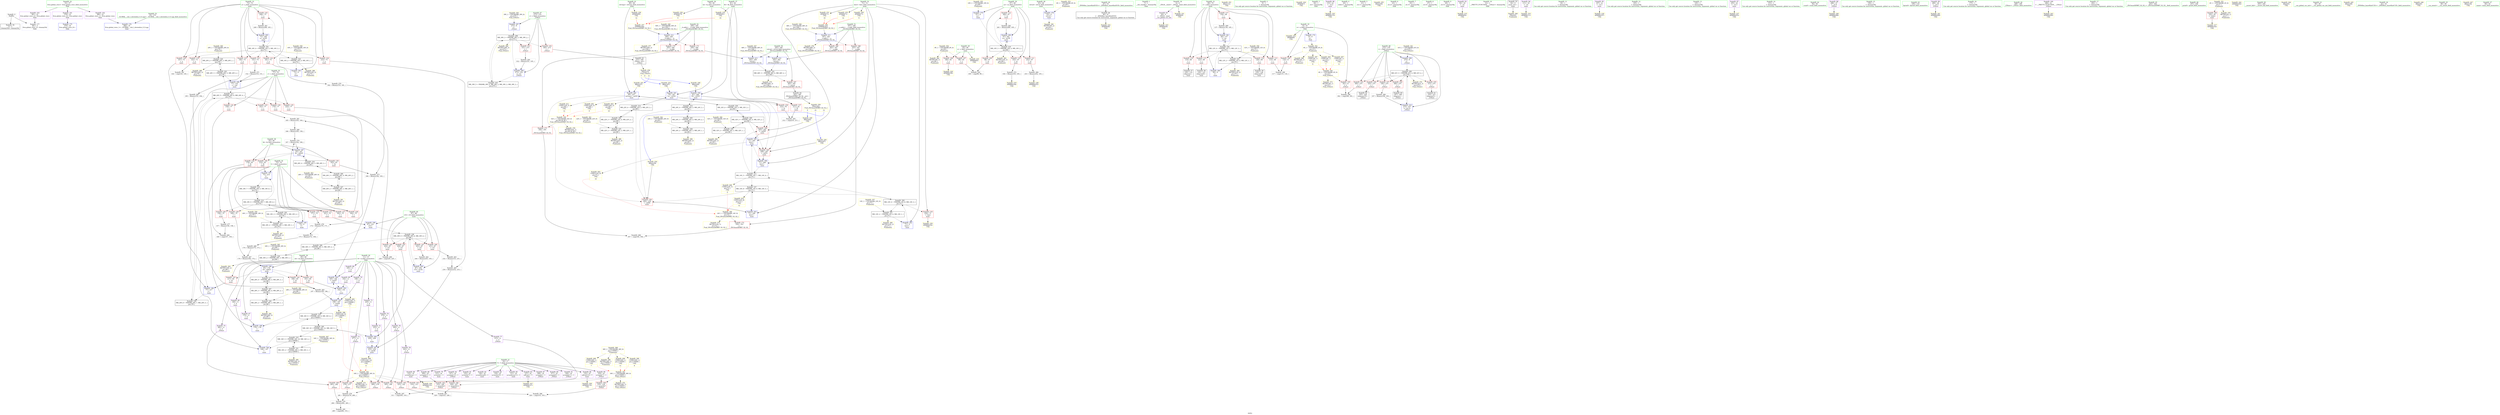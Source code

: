 digraph "SVFG" {
	label="SVFG";

	Node0x5653cdf32990 [shape=record,color=grey,label="{NodeID: 0\nNullPtr}"];
	Node0x5653cdf32990 -> Node0x5653cdf5c8c0[style=solid];
	Node0x5653cdf32990 -> Node0x5653cdf63e50[style=solid];
	Node0x5653cdf7bb80 [shape=record,color=yellow,style=double,label="{NodeID: 360\n20V_1 = ENCHI(MR_20V_0)\npts\{78 \}\nFun[main]}"];
	Node0x5653cdf7bb80 -> Node0x5653cdf807e0[style=dashed];
	Node0x5653cdf6be70 [shape=record,color=grey,label="{NodeID: 277\n157 = Binary(156, 158, )\n}"];
	Node0x5653cdf6be70 -> Node0x5653cdf6d7f0[style=solid];
	Node0x5653cdf5ece0 [shape=record,color=blue,label="{NodeID: 194\n81\<--200\nfb\<--call29\nmain\n}"];
	Node0x5653cdf5ece0 -> Node0x5653cdf61d40[style=dashed];
	Node0x5653cdf5ece0 -> Node0x5653cdf62630[style=dashed];
	Node0x5653cdf5ece0 -> Node0x5653cdf62700[style=dashed];
	Node0x5653cdf5ece0 -> Node0x5653cdf7dae0[style=dashed];
	Node0x5653cdf5ece0 -> Node0x5653cdf65d00[style=dashed];
	Node0x5653cdf5c020 [shape=record,color=red,label="{NodeID: 111\n252\<--67\n\<--zz\nmain\n}"];
	Node0x5653cdf5c020 -> Node0x5653cdf6c8f0[style=solid];
	Node0x5653cdf5a230 [shape=record,color=green,label="{NodeID: 28\n63\<--64\nretval\<--retval_field_insensitive\nmain\n}"];
	Node0x5653cdf5a230 -> Node0x5653cdf63f50[style=solid];
	Node0x5653cdf64e60 [shape=record,color=yellow,style=double,label="{NodeID: 388\nRETMU(20V_2)\npts\{78 \}\nFun[main]}"];
	Node0x5653cdf7a4e0 [shape=record,color=black,label="{NodeID: 305\nMR_24V_3 = PHI(MR_24V_4, MR_24V_2, )\npts\{82 \}\n}"];
	Node0x5653cdf7a4e0 -> Node0x5653cdf7dae0[style=dashed];
	Node0x5653cdf7a4e0 -> Node0x5653cdf811e0[style=dashed];
	Node0x5653cdf67320 [shape=record,color=yellow,style=double,label="{NodeID: 222\nAPARM(46)\nCS[]}"];
	Node0x5653cdf61ee0 [shape=record,color=red,label="{NodeID: 139\n183\<--83\n\<--lk\nmain\n}"];
	Node0x5653cdf61ee0 -> Node0x5653cdf60790[style=solid];
	Node0x5653cdf5ca90 [shape=record,color=black,label="{NodeID: 56\n46\<--47\n\<--_ZNSt8ios_base4InitD1Ev\nCan only get source location for instruction, argument, global var or function.}"];
	Node0x5653cdf5ca90 -> Node0x5653cdf67320[style=solid];
	Node0x5653cdf834e0 [shape=record,color=black,label="{NodeID: 333\nMR_18V_7 = PHI(MR_18V_5, MR_18V_6, )\npts\{76 \}\n}"];
	Node0x5653cdf834e0 -> Node0x5653cdf7cbe0[style=dashed];
	Node0x5653cdf68860 [shape=record,color=yellow,style=double,label="{NodeID: 250\nARet(207)\nCS[]}"];
	Node0x5653cdf68860 -> Node0x5653cdf62700[style=solid];
	Node0x5653cdf635a0 [shape=record,color=red,label="{NodeID: 167\n365\<--345\n\<--retval\n_ZSt3maxIiERKT_S2_S2_\n}"];
	Node0x5653cdf635a0 -> Node0x5653cdf5d140[style=solid];
	Node0x5653cdf5e180 [shape=record,color=purple,label="{NodeID: 84\n130\<--16\narrayidx10\<--T\nmain\n}"];
	Node0x5653cdf51e70 [shape=record,color=green,label="{NodeID: 1\n7\<--1\n__dso_handle\<--dummyObj\nGlob }"];
	Node0x5653cdf7bc60 [shape=record,color=yellow,style=double,label="{NodeID: 361\n22V_1 = ENCHI(MR_22V_0)\npts\{80 \}\nFun[main]}"];
	Node0x5653cdf7bc60 -> Node0x5653cdf80ce0[style=dashed];
	Node0x5653cdf6bff0 [shape=record,color=grey,label="{NodeID: 278\n281 = Binary(278, 280, )\n}"];
	Node0x5653cdf6bff0 -> Node0x5653cdf6c170[style=solid];
	Node0x5653cdf5edb0 [shape=record,color=blue,label="{NodeID: 195\n71\<--205\nbest\<--\nmain\n}"];
	Node0x5653cdf5edb0 -> Node0x5653cdf62700[style=dashed];
	Node0x5653cdf5edb0 -> Node0x5653cdf5ee80[style=dashed];
	Node0x5653cdf5edb0 -> Node0x5653cdf65ba0[style=dashed];
	Node0x5653cdf5c0f0 [shape=record,color=red,label="{NodeID: 112\n260\<--67\n\<--zz\nmain\n}"];
	Node0x5653cdf5c0f0 -> Node0x5653cdf6c5f0[style=solid];
	Node0x5653cdf5a300 [shape=record,color=green,label="{NodeID: 29\n65\<--66\nz\<--z_field_insensitive\nmain\n}"];
	Node0x5653cdf5a300 -> Node0x5653cdf5bce0[style=solid];
	Node0x5653cdf5a300 -> Node0x5653cdf5bdb0[style=solid];
	Node0x5653cdf5a300 -> Node0x5653cdf66e40[style=solid];
	Node0x5653cdf64f40 [shape=record,color=yellow,style=double,label="{NodeID: 389\nRETMU(22V_2)\npts\{80 \}\nFun[main]}"];
	Node0x5653cdf7a9e0 [shape=record,color=black,label="{NodeID: 306\nMR_26V_3 = PHI(MR_26V_4, MR_26V_2, )\npts\{84 \}\n}"];
	Node0x5653cdf7a9e0 -> Node0x5653cdf7dfe0[style=dashed];
	Node0x5653cdf7a9e0 -> Node0x5653cdf816e0[style=dashed];
	Node0x5653cdf673f0 [shape=record,color=yellow,style=double,label="{NodeID: 223\nAPARM(44)\nCS[]}"];
	Node0x5653cdf61fb0 [shape=record,color=red,label="{NodeID: 140\n214\<--83\n\<--lk\nmain\n}"];
	Node0x5653cdf61fb0 -> Node0x5653cdf5ef50[style=solid];
	Node0x5653cdf5cb90 [shape=record,color=black,label="{NodeID: 57\n120\<--119\nidxprom\<--\nmain\n}"];
	Node0x5653cdf839e0 [shape=record,color=black,label="{NodeID: 334\nMR_20V_6 = PHI(MR_20V_7, MR_20V_5, )\npts\{78 \}\n}"];
	Node0x5653cdf839e0 -> Node0x5653cdf7d0e0[style=dashed];
	Node0x5653cdf688f0 [shape=record,color=yellow,style=double,label="{NodeID: 251\nARet(112)\nCS[]}"];
	Node0x5653cdf63670 [shape=record,color=red,label="{NodeID: 168\n353\<--347\n\<--__a.addr\n_ZSt3maxIiERKT_S2_S2_\n}"];
	Node0x5653cdf63670 -> Node0x5653cdf639b0[style=solid];
	Node0x5653cdf5e250 [shape=record,color=purple,label="{NodeID: 85\n131\<--16\narraydecay11\<--T\nmain\n}"];
	Node0x5653cdf543d0 [shape=record,color=green,label="{NodeID: 2\n9\<--1\n\<--dummyObj\nCan only get source location for instruction, argument, global var or function.}"];
	Node0x5653cdf7bd40 [shape=record,color=yellow,style=double,label="{NodeID: 362\n24V_1 = ENCHI(MR_24V_0)\npts\{82 \}\nFun[main]}"];
	Node0x5653cdf7bd40 -> Node0x5653cdf811e0[style=dashed];
	Node0x5653cdf6c170 [shape=record,color=grey,label="{NodeID: 279\n284 = Binary(281, 283, )\n}"];
	Node0x5653cdf6c170 -> Node0x5653cdf6d970[style=solid];
	Node0x5653cdf5ee80 [shape=record,color=blue,label="{NodeID: 196\n71\<--208\nbest\<--\nmain\n}"];
	Node0x5653cdf5ee80 -> Node0x5653cdf7c6e0[style=dashed];
	Node0x5653cdf5c1c0 [shape=record,color=red,label="{NodeID: 113\n115\<--69\n\<--i\nmain\n}"];
	Node0x5653cdf5c1c0 -> Node0x5653cdf6d1f0[style=solid];
	Node0x5653cdf5a3d0 [shape=record,color=green,label="{NodeID: 30\n67\<--68\nzz\<--zz_field_insensitive\nmain\n}"];
	Node0x5653cdf5a3d0 -> Node0x5653cdf5be80[style=solid];
	Node0x5653cdf5a3d0 -> Node0x5653cdf5bf50[style=solid];
	Node0x5653cdf5a3d0 -> Node0x5653cdf5c020[style=solid];
	Node0x5653cdf5a3d0 -> Node0x5653cdf5c0f0[style=solid];
	Node0x5653cdf5a3d0 -> Node0x5653cdf64020[style=solid];
	Node0x5653cdf5a3d0 -> Node0x5653cdf5f6a0[style=solid];
	Node0x5653cdf65020 [shape=record,color=yellow,style=double,label="{NodeID: 390\nRETMU(24V_2)\npts\{82 \}\nFun[main]}"];
	Node0x5653cdf7aee0 [shape=record,color=black,label="{NodeID: 307\nMR_28V_3 = PHI(MR_28V_4, MR_28V_2, )\npts\{86 \}\n}"];
	Node0x5653cdf7aee0 -> Node0x5653cdf7e4e0[style=dashed];
	Node0x5653cdf7aee0 -> Node0x5653cdf81be0[style=dashed];
	Node0x5653cdf674c0 [shape=record,color=yellow,style=double,label="{NodeID: 224\nAPARM(7)\nCS[]}"];
	Node0x5653cdf62080 [shape=record,color=red,label="{NodeID: 141\n191\<--85\n\<--rk\nmain\n}"];
	Node0x5653cdf62080 -> Node0x5653cdf5eb40[style=solid];
	Node0x5653cdf5cc60 [shape=record,color=black,label="{NodeID: 58\n124\<--123\nidxprom6\<--\nmain\n}"];
	Node0x5653cdf83ee0 [shape=record,color=black,label="{NodeID: 335\nMR_39V_5 = PHI(MR_39V_4, MR_39V_3, MR_39V_3, MR_39V_3, )\npts\{274 \}\n}"];
	Node0x5653cdf83ee0 -> Node0x5653cdf781e0[style=dashed];
	Node0x5653cdf68980 [shape=record,color=yellow,style=double,label="{NodeID: 252\nARet(187)\nCS[]}"];
	Node0x5653cdf68980 -> Node0x5653cdf649e0[style=solid];
	Node0x5653cdf63740 [shape=record,color=red,label="{NodeID: 169\n362\<--347\n\<--__a.addr\n_ZSt3maxIiERKT_S2_S2_\n}"];
	Node0x5653cdf63740 -> Node0x5653cdf66ca0[style=solid];
	Node0x5653cdf5e320 [shape=record,color=purple,label="{NodeID: 86\n132\<--16\nadd.ptr12\<--T\nmain\n}"];
	Node0x5653cdf5e320 -> Node0x5653cdf67800[style=solid];
	Node0x5653cdf58620 [shape=record,color=green,label="{NodeID: 3\n18\<--1\n.str\<--dummyObj\nGlob }"];
	Node0x5653cdf7be20 [shape=record,color=yellow,style=double,label="{NodeID: 363\n26V_1 = ENCHI(MR_26V_0)\npts\{84 \}\nFun[main]}"];
	Node0x5653cdf7be20 -> Node0x5653cdf816e0[style=dashed];
	Node0x5653cdf6c2f0 [shape=record,color=grey,label="{NodeID: 280\n166 = Binary(165, 158, )\n}"];
	Node0x5653cdf6c2f0 -> Node0x5653cdf60910[style=solid];
	Node0x5653cdf5ef50 [shape=record,color=blue,label="{NodeID: 197\n75\<--214\nl\<--\nmain\n}"];
	Node0x5653cdf5ef50 -> Node0x5653cdf834e0[style=dashed];
	Node0x5653cdf5c290 [shape=record,color=red,label="{NodeID: 114\n119\<--69\n\<--i\nmain\n}"];
	Node0x5653cdf5c290 -> Node0x5653cdf5cb90[style=solid];
	Node0x5653cdf5a4a0 [shape=record,color=green,label="{NodeID: 31\n69\<--70\ni\<--i_field_insensitive\nmain\n}"];
	Node0x5653cdf5a4a0 -> Node0x5653cdf5c1c0[style=solid];
	Node0x5653cdf5a4a0 -> Node0x5653cdf5c290[style=solid];
	Node0x5653cdf5a4a0 -> Node0x5653cdf60b60[style=solid];
	Node0x5653cdf5a4a0 -> Node0x5653cdf60c30[style=solid];
	Node0x5653cdf5a4a0 -> Node0x5653cdf60d00[style=solid];
	Node0x5653cdf5a4a0 -> Node0x5653cdf640f0[style=solid];
	Node0x5653cdf5a4a0 -> Node0x5653cdf641c0[style=solid];
	Node0x5653cdf65100 [shape=record,color=yellow,style=double,label="{NodeID: 391\nRETMU(26V_2)\npts\{84 \}\nFun[main]}"];
	Node0x5653cdf7b3e0 [shape=record,color=black,label="{NodeID: 308\nMR_30V_3 = PHI(MR_30V_5, MR_30V_2, )\npts\{88 \}\n}"];
	Node0x5653cdf7b3e0 -> Node0x5653cdf5f0f0[style=dashed];
	Node0x5653cdf7b3e0 -> Node0x5653cdf820e0[style=dashed];
	Node0x5653cdf67590 [shape=record,color=yellow,style=double,label="{NodeID: 225\nAPARM(133)\nCS[]}"];
	Node0x5653cdf62150 [shape=record,color=red,label="{NodeID: 142\n196\<--85\n\<--rk\nmain\n}"];
	Node0x5653cdf62150 -> Node0x5653cdf6c770[style=solid];
	Node0x5653cdf5cd30 [shape=record,color=black,label="{NodeID: 59\n129\<--128\nidxprom9\<--\nmain\n}"];
	Node0x5653cdf843e0 [shape=record,color=black,label="{NodeID: 336\nMR_12V_4 = PHI(MR_12V_5, MR_12V_3, )\npts\{70 \}\n}"];
	Node0x5653cdf843e0 -> Node0x5653cdf5c1c0[style=dashed];
	Node0x5653cdf843e0 -> Node0x5653cdf5c290[style=dashed];
	Node0x5653cdf843e0 -> Node0x5653cdf60b60[style=dashed];
	Node0x5653cdf843e0 -> Node0x5653cdf60c30[style=dashed];
	Node0x5653cdf843e0 -> Node0x5653cdf60d00[style=dashed];
	Node0x5653cdf843e0 -> Node0x5653cdf641c0[style=dashed];
	Node0x5653cdf843e0 -> Node0x5653cdf7f3e0[style=dashed];
	Node0x5653cdf68a10 [shape=record,color=yellow,style=double,label="{NodeID: 253\nARet(237)\nCS[]}"];
	Node0x5653cdf68a10 -> Node0x5653cdf5f360[style=solid];
	Node0x5653cdf63810 [shape=record,color=red,label="{NodeID: 170\n355\<--349\n\<--__b.addr\n_ZSt3maxIiERKT_S2_S2_\n}"];
	Node0x5653cdf63810 -> Node0x5653cdf63a80[style=solid];
	Node0x5653cdf5e3f0 [shape=record,color=purple,label="{NodeID: 87\n308\<--16\narrayidx\<--T\n_Z3funv\n}"];
	Node0x5653cdf586b0 [shape=record,color=green,label="{NodeID: 4\n20\<--1\nstderr\<--dummyObj\nGlob }"];
	Node0x5653cdf7bf00 [shape=record,color=yellow,style=double,label="{NodeID: 364\n28V_1 = ENCHI(MR_28V_0)\npts\{86 \}\nFun[main]}"];
	Node0x5653cdf7bf00 -> Node0x5653cdf81be0[style=dashed];
	Node0x5653cdf6c470 [shape=record,color=grey,label="{NodeID: 281\n165 = Binary(163, 164, )\n}"];
	Node0x5653cdf6c470 -> Node0x5653cdf6c2f0[style=solid];
	Node0x5653cdf5f020 [shape=record,color=blue,label="{NodeID: 198\n77\<--217\nr\<--\nmain\n}"];
	Node0x5653cdf5f020 -> Node0x5653cdf839e0[style=dashed];
	Node0x5653cdf60b60 [shape=record,color=red,label="{NodeID: 115\n123\<--69\n\<--i\nmain\n}"];
	Node0x5653cdf60b60 -> Node0x5653cdf5cc60[style=solid];
	Node0x5653cdf5a570 [shape=record,color=green,label="{NodeID: 32\n71\<--72\nbest\<--best_field_insensitive\nmain\n}"];
	Node0x5653cdf5a570 -> Node0x5653cdf60dd0[style=solid];
	Node0x5653cdf5a570 -> Node0x5653cdf64290[style=solid];
	Node0x5653cdf5a570 -> Node0x5653cdf5edb0[style=solid];
	Node0x5653cdf5a570 -> Node0x5653cdf5ee80[style=solid];
	Node0x5653cdf5a570 -> Node0x5653cdf5f430[style=solid];
	Node0x5653cdf5a570 -> Node0x5653cdf678d0[style=solid];
	Node0x5653cdf5a570 -> Node0x5653cdf67a70[style=solid];
	Node0x5653cdf5a570 -> Node0x5653cdf67db0[style=solid];
	Node0x5653cdf651e0 [shape=record,color=yellow,style=double,label="{NodeID: 392\nRETMU(28V_2)\npts\{86 \}\nFun[main]}"];
	Node0x5653cdf7c0f0 [shape=record,color=black,label="{NodeID: 309\nMR_32V_3 = PHI(MR_32V_4, MR_32V_2, )\npts\{90 \}\n}"];
	Node0x5653cdf7c0f0 -> Node0x5653cdf62630[style=dashed];
	Node0x5653cdf7c0f0 -> Node0x5653cdf62700[style=dashed];
	Node0x5653cdf7c0f0 -> Node0x5653cdf825e0[style=dashed];
	Node0x5653cdf7c0f0 -> Node0x5653cdf852e0[style=dashed];
	Node0x5653cdf67660 [shape=record,color=yellow,style=double,label="{NodeID: 226\nAPARM(122)\nCS[]}"];
	Node0x5653cdf62220 [shape=record,color=red,label="{NodeID: 143\n217\<--85\n\<--rk\nmain\n}"];
	Node0x5653cdf62220 -> Node0x5653cdf5f020[style=solid];
	Node0x5653cdf5ce00 [shape=record,color=black,label="{NodeID: 60\n307\<--306\nidxprom\<--\n_Z3funv\n}"];
	Node0x5653cdf848e0 [shape=record,color=black,label="{NodeID: 337\nMR_14V_8 = PHI(MR_14V_9, MR_14V_5, )\npts\{72 \}\n}"];
	Node0x5653cdf848e0 -> Node0x5653cdf627d0[style=dashed];
	Node0x5653cdf848e0 -> Node0x5653cdf5f430[style=dashed];
	Node0x5653cdf848e0 -> Node0x5653cdf78be0[style=dashed];
	Node0x5653cdf848e0 -> Node0x5653cdf66420[style=dashed];
	Node0x5653cdf68aa0 [shape=record,color=yellow,style=double,label="{NodeID: 254\nARet(239)\nCS[]}"];
	Node0x5653cdf68aa0 -> Node0x5653cdf627d0[style=solid];
	Node0x5653cdf638e0 [shape=record,color=red,label="{NodeID: 171\n359\<--349\n\<--__b.addr\n_ZSt3maxIiERKT_S2_S2_\n}"];
	Node0x5653cdf638e0 -> Node0x5653cdf66bd0[style=solid];
	Node0x5653cdf5e4c0 [shape=record,color=purple,label="{NodeID: 88\n309\<--16\narrayidx3\<--T\n_Z3funv\n}"];
	Node0x5653cdf5e4c0 -> Node0x5653cdf63190[style=solid];
	Node0x5653cdf58740 [shape=record,color=green,label="{NodeID: 5\n21\<--1\n.str.1\<--dummyObj\nGlob }"];
	Node0x5653cdf7bfe0 [shape=record,color=yellow,style=double,label="{NodeID: 365\n30V_1 = ENCHI(MR_30V_0)\npts\{88 \}\nFun[main]}"];
	Node0x5653cdf7bfe0 -> Node0x5653cdf820e0[style=dashed];
	Node0x5653cdf6c5f0 [shape=record,color=grey,label="{NodeID: 282\n261 = Binary(260, 105, )\n}"];
	Node0x5653cdf6c5f0 -> Node0x5653cdf5f6a0[style=solid];
	Node0x5653cdf5f0f0 [shape=record,color=blue,label="{NodeID: 199\n87\<--221\ni33\<--\nmain\n}"];
	Node0x5653cdf5f0f0 -> Node0x5653cdf84de0[style=dashed];
	Node0x5653cdf60c30 [shape=record,color=red,label="{NodeID: 116\n128\<--69\n\<--i\nmain\n}"];
	Node0x5653cdf60c30 -> Node0x5653cdf5cd30[style=solid];
	Node0x5653cdf5a640 [shape=record,color=green,label="{NodeID: 33\n73\<--74\na\<--a_field_insensitive\nmain\n}"];
	Node0x5653cdf5a640 -> Node0x5653cdf60ea0[style=solid];
	Node0x5653cdf5a640 -> Node0x5653cdf60f70[style=solid];
	Node0x5653cdf5a640 -> Node0x5653cdf61040[style=solid];
	Node0x5653cdf5a640 -> Node0x5653cdf61110[style=solid];
	Node0x5653cdf5a640 -> Node0x5653cdf611e0[style=solid];
	Node0x5653cdf5a640 -> Node0x5653cdf612b0[style=solid];
	Node0x5653cdf5a640 -> Node0x5653cdf61380[style=solid];
	Node0x5653cdf5a640 -> Node0x5653cdf64360[style=solid];
	Node0x5653cdf5a640 -> Node0x5653cdf5f5d0[style=solid];
	Node0x5653cdf652c0 [shape=record,color=yellow,style=double,label="{NodeID: 393\nRETMU(30V_2)\npts\{88 \}\nFun[main]}"];
	Node0x5653cdf7c1e0 [shape=record,color=black,label="{NodeID: 310\nMR_34V_3 = PHI(MR_34V_10, MR_34V_2, )\npts\{150000 \}\n}"];
	Node0x5653cdf7c1e0 -> Node0x5653cdf64430[style=dashed];
	Node0x5653cdf7c1e0 -> Node0x5653cdf82ae0[style=dashed];
	Node0x5653cdf67730 [shape=record,color=yellow,style=double,label="{NodeID: 227\nAPARM(127)\nCS[]}"];
	Node0x5653cdf622f0 [shape=record,color=red,label="{NodeID: 144\n224\<--87\n\<--i33\nmain\n}"];
	Node0x5653cdf622f0 -> Node0x5653cdf6d070[style=solid];
	Node0x5653cdf5ced0 [shape=record,color=black,label="{NodeID: 61\n316\<--315\nidxprom5\<--\n_Z3funv\n}"];
	Node0x5653cdf84de0 [shape=record,color=black,label="{NodeID: 338\nMR_30V_5 = PHI(MR_30V_6, MR_30V_4, )\npts\{88 \}\n}"];
	Node0x5653cdf84de0 -> Node0x5653cdf622f0[style=dashed];
	Node0x5653cdf84de0 -> Node0x5653cdf623c0[style=dashed];
	Node0x5653cdf84de0 -> Node0x5653cdf62490[style=dashed];
	Node0x5653cdf84de0 -> Node0x5653cdf62560[style=dashed];
	Node0x5653cdf84de0 -> Node0x5653cdf5f500[style=dashed];
	Node0x5653cdf84de0 -> Node0x5653cdf7b3e0[style=dashed];
	Node0x5653cdf68b30 [shape=record,color=yellow,style=double,label="{NodeID: 255\nARet(256)\nCS[]}"];
	Node0x5653cdf639b0 [shape=record,color=red,label="{NodeID: 172\n354\<--353\n\<--\n_ZSt3maxIiERKT_S2_S2_\n}"];
	Node0x5653cdf639b0 -> Node0x5653cdf6cef0[style=solid];
	Node0x5653cdf5e590 [shape=record,color=purple,label="{NodeID: 89\n317\<--16\narrayidx6\<--T\n_Z3funv\n}"];
	Node0x5653cdf587d0 [shape=record,color=green,label="{NodeID: 6\n23\<--1\n.str.2\<--dummyObj\nGlob }"];
	Node0x5653cdf88590 [shape=record,color=yellow,style=double,label="{NodeID: 366\n32V_1 = ENCHI(MR_32V_0)\npts\{90 \}\nFun[main]}"];
	Node0x5653cdf88590 -> Node0x5653cdf825e0[style=dashed];
	Node0x5653cdf6c770 [shape=record,color=grey,label="{NodeID: 283\n197 = Binary(195, 196, )\n}"];
	Node0x5653cdf6c770 -> Node0x5653cdf5ec10[style=solid];
	Node0x5653cdf5f1c0 [shape=record,color=blue,label="{NodeID: 200\n229\<--228\n\<--\nmain\n}"];
	Node0x5653cdf5f1c0 -> Node0x5653cdf5f290[style=dashed];
	Node0x5653cdf60d00 [shape=record,color=red,label="{NodeID: 117\n136\<--69\n\<--i\nmain\n}"];
	Node0x5653cdf60d00 -> Node0x5653cdf60190[style=solid];
	Node0x5653cdf5a710 [shape=record,color=green,label="{NodeID: 34\n75\<--76\nl\<--l_field_insensitive\nmain\n}"];
	Node0x5653cdf5a710 -> Node0x5653cdf61450[style=solid];
	Node0x5653cdf5a710 -> Node0x5653cdf61520[style=solid];
	Node0x5653cdf5a710 -> Node0x5653cdf615f0[style=solid];
	Node0x5653cdf5a710 -> Node0x5653cdf616c0[style=solid];
	Node0x5653cdf5a710 -> Node0x5653cdf61790[style=solid];
	Node0x5653cdf5a710 -> Node0x5653cdf61860[style=solid];
	Node0x5653cdf5a710 -> Node0x5653cdf64500[style=solid];
	Node0x5653cdf5a710 -> Node0x5653cdf5ef50[style=solid];
	Node0x5653cdf653a0 [shape=record,color=yellow,style=double,label="{NodeID: 394\nRETMU(32V_2)\npts\{90 \}\nFun[main]}"];
	Node0x5653cdf7c6e0 [shape=record,color=black,label="{NodeID: 311\nMR_14V_5 = PHI(MR_14V_7, MR_14V_4, )\npts\{72 \}\n}"];
	Node0x5653cdf7c6e0 -> Node0x5653cdf62630[style=dashed];
	Node0x5653cdf7c6e0 -> Node0x5653cdf5edb0[style=dashed];
	Node0x5653cdf7c6e0 -> Node0x5653cdf848e0[style=dashed];
	Node0x5653cdf7c6e0 -> Node0x5653cdf65960[style=dashed];
	Node0x5653cdf67800 [shape=record,color=yellow,style=double,label="{NodeID: 228\nAPARM(132)\nCS[]}"];
	Node0x5653cdf623c0 [shape=record,color=red,label="{NodeID: 145\n228\<--87\n\<--i33\nmain\n}"];
	Node0x5653cdf623c0 -> Node0x5653cdf5f1c0[style=solid];
	Node0x5653cdf5cfa0 [shape=record,color=black,label="{NodeID: 62\n325\<--324\nidxprom10\<--\n_Z3funv\n}"];
	Node0x5653cdf852e0 [shape=record,color=black,label="{NodeID: 339\nMR_32V_4 = PHI(MR_32V_5, MR_32V_3, )\npts\{90 \}\n}"];
	Node0x5653cdf852e0 -> Node0x5653cdf5f360[style=dashed];
	Node0x5653cdf852e0 -> Node0x5653cdf7c0f0[style=dashed];
	Node0x5653cdf68c50 [shape=record,color=yellow,style=double,label="{NodeID: 256\nFPARM(343)\nFun[_ZSt3maxIiERKT_S2_S2_]}"];
	Node0x5653cdf68c50 -> Node0x5653cdf5fab0[style=solid];
	Node0x5653cdf63a80 [shape=record,color=red,label="{NodeID: 173\n356\<--355\n\<--\n_ZSt3maxIiERKT_S2_S2_\n}"];
	Node0x5653cdf63a80 -> Node0x5653cdf6cef0[style=solid];
	Node0x5653cdf5e660 [shape=record,color=purple,label="{NodeID: 90\n318\<--16\narrayidx7\<--T\n_Z3funv\n}"];
	Node0x5653cdf5e660 -> Node0x5653cdf63330[style=solid];
	Node0x5653cdf59010 [shape=record,color=green,label="{NodeID: 7\n25\<--1\n.str.3\<--dummyObj\nGlob }"];
	Node0x5653cdf88640 [shape=record,color=yellow,style=double,label="{NodeID: 367\n34V_1 = ENCHI(MR_34V_0)\npts\{150000 \}\nFun[main]}"];
	Node0x5653cdf88640 -> Node0x5653cdf82ae0[style=dashed];
	Node0x5653cdf6c8f0 [shape=record,color=grey,label="{NodeID: 284\n253 = Binary(252, 105, )\n}"];
	Node0x5653cdf6c8f0 -> Node0x5653cdf68020[style=solid];
	Node0x5653cdf5f290 [shape=record,color=blue,label="{NodeID: 201\n235\<--234\n\<--sub38\nmain\n}"];
	Node0x5653cdf5f290 -> Node0x5653cdf857e0[style=dashed];
	Node0x5653cdf5f290 -> Node0x5653cdf66260[style=dashed];
	Node0x5653cdf60dd0 [shape=record,color=red,label="{NodeID: 118\n254\<--71\n\<--best\nmain\n}"];
	Node0x5653cdf60dd0 -> Node0x5653cdf680f0[style=solid];
	Node0x5653cdf5a7e0 [shape=record,color=green,label="{NodeID: 35\n77\<--78\nr\<--r_field_insensitive\nmain\n}"];
	Node0x5653cdf5a7e0 -> Node0x5653cdf61930[style=solid];
	Node0x5653cdf5a7e0 -> Node0x5653cdf61a00[style=solid];
	Node0x5653cdf5a7e0 -> Node0x5653cdf61ad0[style=solid];
	Node0x5653cdf5a7e0 -> Node0x5653cdf61ba0[style=solid];
	Node0x5653cdf5a7e0 -> Node0x5653cdf645d0[style=solid];
	Node0x5653cdf5a7e0 -> Node0x5653cdf5f020[style=solid];
	Node0x5653cdf65480 [shape=record,color=yellow,style=double,label="{NodeID: 395\nRETMU(34V_2)\npts\{150000 \}\nFun[main]}"];
	Node0x5653cdf7cbe0 [shape=record,color=black,label="{NodeID: 312\nMR_18V_5 = PHI(MR_18V_7, MR_18V_4, )\npts\{76 \}\n}"];
	Node0x5653cdf7cbe0 -> Node0x5653cdf61450[style=dashed];
	Node0x5653cdf7cbe0 -> Node0x5653cdf61520[style=dashed];
	Node0x5653cdf7cbe0 -> Node0x5653cdf615f0[style=dashed];
	Node0x5653cdf7cbe0 -> Node0x5653cdf616c0[style=dashed];
	Node0x5653cdf7cbe0 -> Node0x5653cdf61790[style=dashed];
	Node0x5653cdf7cbe0 -> Node0x5653cdf61860[style=dashed];
	Node0x5653cdf7cbe0 -> Node0x5653cdf5ef50[style=dashed];
	Node0x5653cdf7cbe0 -> Node0x5653cdf795e0[style=dashed];
	Node0x5653cdf7cbe0 -> Node0x5653cdf834e0[style=dashed];
	Node0x5653cdf678d0 [shape=record,color=yellow,style=double,label="{NodeID: 229\nAPARM(71)\nCS[]|{<s0>9}}"];
	Node0x5653cdf678d0:s0 -> Node0x5653cdf68c50[style=solid,color=red];
	Node0x5653cdf62490 [shape=record,color=red,label="{NodeID: 146\n231\<--87\n\<--i33\nmain\n}"];
	Node0x5653cdf62490 -> Node0x5653cdf69960[style=solid];
	Node0x5653cdf5d070 [shape=record,color=black,label="{NodeID: 63\n272\<--340\n_Z3funv_ret\<--\n_Z3funv\n}"];
	Node0x5653cdf5d070 -> Node0x5653cdf68ef0[style=solid];
	Node0x5653cdf857e0 [shape=record,color=black,label="{NodeID: 340\nMR_34V_10 = PHI(MR_34V_12, MR_34V_5, )\npts\{150000 \}\n}"];
	Node0x5653cdf857e0 -> Node0x5653cdf5f1c0[style=dashed];
	Node0x5653cdf857e0 -> Node0x5653cdf7c1e0[style=dashed];
	Node0x5653cdf68da0 [shape=record,color=yellow,style=double,label="{NodeID: 257\nFPARM(344)\nFun[_ZSt3maxIiERKT_S2_S2_]}"];
	Node0x5653cdf68da0 -> Node0x5653cdf66b00[style=solid];
	Node0x5653cdf63b50 [shape=record,color=blue,label="{NodeID: 174\n8\<--9\nn\<--\nGlob }"];
	Node0x5653cdf63b50 -> Node0x5653cdf87120[style=dashed];
	Node0x5653cdf5e730 [shape=record,color=purple,label="{NodeID: 91\n326\<--16\narrayidx11\<--T\n_Z3funv\n}"];
	Node0x5653cdf590a0 [shape=record,color=green,label="{NodeID: 8\n27\<--1\n.str.4\<--dummyObj\nGlob }"];
	Node0x5653cdf88720 [shape=record,color=yellow,style=double,label="{NodeID: 368\n36V_1 = ENCHI(MR_36V_0)\npts\{170000 \}\nFun[main]}"];
	Node0x5653cdf88720 -> Node0x5653cdf65560[style=dashed];
	Node0x5653cdf88720 -> Node0x5653cdf65880[style=dashed];
	Node0x5653cdf88720 -> Node0x5653cdf66020[style=dashed];
	Node0x5653cdf88720 -> Node0x5653cdf66340[style=dashed];
	Node0x5653cdf6ca70 [shape=record,color=grey,label="{NodeID: 285\n195 = Binary(153, 194, )\n}"];
	Node0x5653cdf6ca70 -> Node0x5653cdf6c770[style=solid];
	Node0x5653cdf5f360 [shape=record,color=blue,label="{NodeID: 202\n89\<--237\nref.tmp\<--call39\nmain\n}"];
	Node0x5653cdf5f360 -> Node0x5653cdf627d0[style=dashed];
	Node0x5653cdf5f360 -> Node0x5653cdf852e0[style=dashed];
	Node0x5653cdf5f360 -> Node0x5653cdf66580[style=dashed];
	Node0x5653cdf60ea0 [shape=record,color=red,label="{NodeID: 119\n143\<--73\n\<--a\nmain\n}"];
	Node0x5653cdf60ea0 -> Node0x5653cdf6d370[style=solid];
	Node0x5653cdf5a8b0 [shape=record,color=green,label="{NodeID: 36\n79\<--80\nfa\<--fa_field_insensitive\nmain\n}"];
	Node0x5653cdf5a8b0 -> Node0x5653cdf61c70[style=solid];
	Node0x5653cdf5a8b0 -> Node0x5653cdf649e0[style=solid];
	Node0x5653cdf5a8b0 -> Node0x5653cdf679a0[style=solid];
	Node0x5653cdf65560 [shape=record,color=yellow,style=double,label="{NodeID: 396\nRETMU(36V_1)\npts\{170000 \}\nFun[main]}"];
	Node0x5653cdf7d0e0 [shape=record,color=black,label="{NodeID: 313\nMR_20V_5 = PHI(MR_20V_6, MR_20V_4, )\npts\{78 \}\n}"];
	Node0x5653cdf7d0e0 -> Node0x5653cdf61930[style=dashed];
	Node0x5653cdf7d0e0 -> Node0x5653cdf61a00[style=dashed];
	Node0x5653cdf7d0e0 -> Node0x5653cdf61ad0[style=dashed];
	Node0x5653cdf7d0e0 -> Node0x5653cdf61ba0[style=dashed];
	Node0x5653cdf7d0e0 -> Node0x5653cdf5f020[style=dashed];
	Node0x5653cdf7d0e0 -> Node0x5653cdf79ae0[style=dashed];
	Node0x5653cdf7d0e0 -> Node0x5653cdf839e0[style=dashed];
	Node0x5653cdf679a0 [shape=record,color=yellow,style=double,label="{NodeID: 230\nAPARM(79)\nCS[]|{<s0>9}}"];
	Node0x5653cdf679a0:s0 -> Node0x5653cdf68da0[style=solid,color=red];
	Node0x5653cdf62560 [shape=record,color=red,label="{NodeID: 147\n243\<--87\n\<--i33\nmain\n}"];
	Node0x5653cdf62560 -> Node0x5653cdf697e0[style=solid];
	Node0x5653cdf5d140 [shape=record,color=black,label="{NodeID: 64\n342\<--365\n_ZSt3maxIiERKT_S2_S2__ret\<--\n_ZSt3maxIiERKT_S2_S2_\n}"];
	Node0x5653cdf5d140 -> Node0x5653cdf69450[style=solid];
	Node0x5653cdf85ce0 [shape=record,color=yellow,style=double,label="{NodeID: 341\n41V_1 = ENCHI(MR_41V_0)\npts\{276 \}\nFun[_Z3funv]}"];
	Node0x5653cdf85ce0 -> Node0x5653cdf5f840[style=dashed];
	Node0x5653cdf68ef0 [shape=record,color=yellow,style=double,label="{NodeID: 258\nFRet(272)\nFun[_Z3funv]|{<s0>7|<s1>8|<s2>11}}"];
	Node0x5653cdf68ef0:s0 -> Node0x5653cdf68980[style=solid,color=blue];
	Node0x5653cdf68ef0:s1 -> Node0x5653cdf68740[style=solid,color=blue];
	Node0x5653cdf68ef0:s2 -> Node0x5653cdf68a10[style=solid,color=blue];
	Node0x5653cdf63c50 [shape=record,color=blue,label="{NodeID: 175\n379\<--34\nllvm.global_ctors_0\<--\nGlob }"];
	Node0x5653cdf5e800 [shape=record,color=purple,label="{NodeID: 92\n327\<--16\narrayidx12\<--T\n_Z3funv\n}"];
	Node0x5653cdf5e800 -> Node0x5653cdf634d0[style=solid];
	Node0x5653cdf59130 [shape=record,color=green,label="{NodeID: 9\n29\<--1\n.str.5\<--dummyObj\nGlob }"];
	Node0x5653cdf88800 [shape=record,color=yellow,style=double,label="{NodeID: 369\nRETMU(39V_3)\npts\{274 \}\nFun[_Z3funv]}"];
	Node0x5653cdf6cbf0 [shape=record,color=grey,label="{NodeID: 286\n320 = cmp(314, 319, )\n}"];
	Node0x5653cdf5f430 [shape=record,color=blue,label="{NodeID: 203\n71\<--240\nbest\<--\nmain\n}"];
	Node0x5653cdf5f430 -> Node0x5653cdf848e0[style=dashed];
	Node0x5653cdf60f70 [shape=record,color=red,label="{NodeID: 120\n147\<--73\n\<--a\nmain\n}"];
	Node0x5653cdf60f70 -> Node0x5653cdf64430[style=solid];
	Node0x5653cdf5a980 [shape=record,color=green,label="{NodeID: 37\n81\<--82\nfb\<--fb_field_insensitive\nmain\n}"];
	Node0x5653cdf5a980 -> Node0x5653cdf61d40[style=solid];
	Node0x5653cdf5a980 -> Node0x5653cdf5ece0[style=solid];
	Node0x5653cdf5a980 -> Node0x5653cdf67b40[style=solid];
	Node0x5653cdf65640 [shape=record,color=yellow,style=double,label="{NodeID: 397\nCSMU(4V_1)\npts\{10 \}\nCS[]|{<s0>8}}"];
	Node0x5653cdf65640:s0 -> Node0x5653cdf869c0[style=dashed,color=red];
	Node0x5653cdf7d5e0 [shape=record,color=black,label="{NodeID: 314\nMR_22V_4 = PHI(MR_22V_5, MR_22V_3, )\npts\{80 \}\n}"];
	Node0x5653cdf7d5e0 -> Node0x5653cdf627d0[style=dashed];
	Node0x5653cdf7d5e0 -> Node0x5653cdf649e0[style=dashed];
	Node0x5653cdf7d5e0 -> Node0x5653cdf79fe0[style=dashed];
	Node0x5653cdf67a70 [shape=record,color=yellow,style=double,label="{NodeID: 231\nAPARM(71)\nCS[]|{<s0>10}}"];
	Node0x5653cdf67a70:s0 -> Node0x5653cdf68c50[style=solid,color=red];
	Node0x5653cdf62630 [shape=record,color=red,label="{NodeID: 148\n205\<--202\n\<--call30\nmain\n}"];
	Node0x5653cdf62630 -> Node0x5653cdf5edb0[style=solid];
	Node0x5653cdf5d210 [shape=record,color=purple,label="{NodeID: 65\n44\<--4\n\<--_ZStL8__ioinit\n__cxx_global_var_init\n}"];
	Node0x5653cdf5d210 -> Node0x5653cdf673f0[style=solid];
	Node0x5653cdf86800 [shape=record,color=yellow,style=double,label="{NodeID: 342\n34V_1 = ENCHI(MR_34V_0)\npts\{150000 \}\nFun[_Z3funv]}"];
	Node0x5653cdf86800 -> Node0x5653cdf62e50[style=dashed];
	Node0x5653cdf86800 -> Node0x5653cdf62f20[style=dashed];
	Node0x5653cdf86800 -> Node0x5653cdf62ff0[style=dashed];
	Node0x5653cdf86800 -> Node0x5653cdf630c0[style=dashed];
	Node0x5653cdf86800 -> Node0x5653cdf63260[style=dashed];
	Node0x5653cdf86800 -> Node0x5653cdf63400[style=dashed];
	Node0x5653cdf86800 -> Node0x5653cdf89400[style=dashed];
	Node0x5653cdf69450 [shape=record,color=yellow,style=double,label="{NodeID: 259\nFRet(342)\nFun[_ZSt3maxIiERKT_S2_S2_]|{<s0>9|<s1>10|<s2>12}}"];
	Node0x5653cdf69450:s0 -> Node0x5653cdf687d0[style=solid,color=blue];
	Node0x5653cdf69450:s1 -> Node0x5653cdf68860[style=solid,color=blue];
	Node0x5653cdf69450:s2 -> Node0x5653cdf68aa0[style=solid,color=blue];
	Node0x5653cdf63d50 [shape=record,color=blue,label="{NodeID: 176\n380\<--35\nllvm.global_ctors_1\<--_GLOBAL__sub_I_dzwiedziu_0_0.cpp\nGlob }"];
	Node0x5653cdf5e8d0 [shape=record,color=purple,label="{NodeID: 93\n92\<--18\n\<--.str\nmain\n}"];
	Node0x5653cdf5e8d0 -> Node0x5653cdf66d70[style=solid];
	Node0x5653cdf591c0 [shape=record,color=green,label="{NodeID: 10\n31\<--1\n__PRETTY_FUNCTION__._Z3funv\<--dummyObj\nGlob }"];
	Node0x5653cdf89320 [shape=record,color=yellow,style=double,label="{NodeID: 370\nRETMU(41V_3)\npts\{276 \}\nFun[_Z3funv]}"];
	Node0x5653cdf6cd70 [shape=record,color=grey,label="{NodeID: 287\n329 = cmp(323, 328, )\n}"];
	Node0x5653cdf5f500 [shape=record,color=blue,label="{NodeID: 204\n87\<--244\ni33\<--inc42\nmain\n}"];
	Node0x5653cdf5f500 -> Node0x5653cdf84de0[style=dashed];
	Node0x5653cdf61040 [shape=record,color=red,label="{NodeID: 121\n151\<--73\n\<--a\nmain\n}"];
	Node0x5653cdf61040 -> Node0x5653cdf60490[style=solid];
	Node0x5653cdf5aa50 [shape=record,color=green,label="{NodeID: 38\n83\<--84\nlk\<--lk_field_insensitive\nmain\n}"];
	Node0x5653cdf5aa50 -> Node0x5653cdf61e10[style=solid];
	Node0x5653cdf5aa50 -> Node0x5653cdf61ee0[style=solid];
	Node0x5653cdf5aa50 -> Node0x5653cdf61fb0[style=solid];
	Node0x5653cdf5aa50 -> Node0x5653cdf646a0[style=solid];
	Node0x5653cdf657a0 [shape=record,color=yellow,style=double,label="{NodeID: 398\nCSMU(34V_9)\npts\{150000 \}\nCS[]|{<s0>8}}"];
	Node0x5653cdf657a0:s0 -> Node0x5653cdf86800[style=dashed,color=red];
	Node0x5653cdf7dae0 [shape=record,color=black,label="{NodeID: 315\nMR_24V_4 = PHI(MR_24V_5, MR_24V_3, )\npts\{82 \}\n}"];
	Node0x5653cdf7dae0 -> Node0x5653cdf627d0[style=dashed];
	Node0x5653cdf7dae0 -> Node0x5653cdf5ece0[style=dashed];
	Node0x5653cdf7dae0 -> Node0x5653cdf7a4e0[style=dashed];
	Node0x5653cdf67b40 [shape=record,color=yellow,style=double,label="{NodeID: 232\nAPARM(81)\nCS[]|{<s0>10}}"];
	Node0x5653cdf67b40:s0 -> Node0x5653cdf68da0[style=solid,color=red];
	Node0x5653cdf62700 [shape=record,color=red,label="{NodeID: 149\n208\<--207\n\<--call31\nmain\n}"];
	Node0x5653cdf62700 -> Node0x5653cdf5ee80[style=solid];
	Node0x5653cdf5d2e0 [shape=record,color=purple,label="{NodeID: 66\n148\<--11\n\<--A\nmain\n}"];
	Node0x5653cdf5d2e0 -> Node0x5653cdf64430[style=solid];
	Node0x5653cdf868e0 [shape=record,color=yellow,style=double,label="{NodeID: 343\n36V_1 = ENCHI(MR_36V_0)\npts\{170000 \}\nFun[_Z3funv]}"];
	Node0x5653cdf868e0 -> Node0x5653cdf63190[style=dashed];
	Node0x5653cdf868e0 -> Node0x5653cdf63330[style=dashed];
	Node0x5653cdf868e0 -> Node0x5653cdf634d0[style=dashed];
	Node0x5653cdf868e0 -> Node0x5653cdf894e0[style=dashed];
	Node0x5653cdf695a0 [shape=record,color=yellow,style=double,label="{NodeID: 260\nFRet(62)\nFun[main]}"];
	Node0x5653cdf63e50 [shape=record,color=blue, style = dotted,label="{NodeID: 177\n381\<--3\nllvm.global_ctors_2\<--dummyVal\nGlob }"];
	Node0x5653cdf5e9a0 [shape=record,color=purple,label="{NodeID: 94\n111\<--18\n\<--.str\nmain\n}"];
	Node0x5653cdf5e9a0 -> Node0x5653cdf67c10[style=solid];
	Node0x5653cdf59250 [shape=record,color=green,label="{NodeID: 11\n34\<--1\n\<--dummyObj\nCan only get source location for instruction, argument, global var or function.}"];
	Node0x5653cdf89400 [shape=record,color=yellow,style=double,label="{NodeID: 371\nRETMU(34V_1)\npts\{150000 \}\nFun[_Z3funv]}"];
	Node0x5653cdf6cef0 [shape=record,color=grey,label="{NodeID: 288\n357 = cmp(354, 356, )\n}"];
	Node0x5653cdf5f5d0 [shape=record,color=blue,label="{NodeID: 205\n73\<--249\na\<--inc45\nmain\n}"];
	Node0x5653cdf5f5d0 -> Node0x5653cdf790e0[style=dashed];
	Node0x5653cdf61110 [shape=record,color=red,label="{NodeID: 122\n181\<--73\n\<--a\nmain\n}"];
	Node0x5653cdf61110 -> Node0x5653cdf60310[style=solid];
	Node0x5653cdf5ab20 [shape=record,color=green,label="{NodeID: 39\n85\<--86\nrk\<--rk_field_insensitive\nmain\n}"];
	Node0x5653cdf5ab20 -> Node0x5653cdf62080[style=solid];
	Node0x5653cdf5ab20 -> Node0x5653cdf62150[style=solid];
	Node0x5653cdf5ab20 -> Node0x5653cdf62220[style=solid];
	Node0x5653cdf5ab20 -> Node0x5653cdf64770[style=solid];
	Node0x5653cdf65880 [shape=record,color=yellow,style=double,label="{NodeID: 399\nCSMU(36V_1)\npts\{170000 \}\nCS[]|{<s0>8}}"];
	Node0x5653cdf65880:s0 -> Node0x5653cdf868e0[style=dashed,color=red];
	Node0x5653cdf7dfe0 [shape=record,color=black,label="{NodeID: 316\nMR_26V_4 = PHI(MR_26V_5, MR_26V_3, )\npts\{84 \}\n}"];
	Node0x5653cdf7dfe0 -> Node0x5653cdf646a0[style=dashed];
	Node0x5653cdf7dfe0 -> Node0x5653cdf7a9e0[style=dashed];
	Node0x5653cdf67c10 [shape=record,color=yellow,style=double,label="{NodeID: 233\nAPARM(111)\nCS[]}"];
	Node0x5653cdf627d0 [shape=record,color=red,label="{NodeID: 150\n240\<--239\n\<--call40\nmain\n}"];
	Node0x5653cdf627d0 -> Node0x5653cdf5f430[style=solid];
	Node0x5653cdf5d3b0 [shape=record,color=purple,label="{NodeID: 67\n179\<--11\n\<--A\nmain\n}"];
	Node0x5653cdf5d3b0 -> Node0x5653cdf64840[style=solid];
	Node0x5653cdf869c0 [shape=record,color=yellow,style=double,label="{NodeID: 344\n4V_1 = ENCHI(MR_4V_0)\npts\{10 \}\nFun[_Z3funv]}"];
	Node0x5653cdf869c0 -> Node0x5653cdf5bb40[style=dashed];
	Node0x5653cdf869c0 -> Node0x5653cdf895c0[style=dashed];
	Node0x5653cdf69660 [shape=record,color=grey,label="{NodeID: 261\n249 = Binary(248, 105, )\n}"];
	Node0x5653cdf69660 -> Node0x5653cdf5f5d0[style=solid];
	Node0x5653cdf63f50 [shape=record,color=blue,label="{NodeID: 178\n63\<--9\nretval\<--\nmain\n}"];
	Node0x5653cdf63f50 -> Node0x5653cdf89d20[style=dashed];
	Node0x5653cdf5ea70 [shape=record,color=purple,label="{NodeID: 95\n107\<--21\n\<--.str.1\nmain\n}"];
	Node0x5653cdf5ea70 -> Node0x5653cdf66fe0[style=solid];
	Node0x5653cdf592e0 [shape=record,color=green,label="{NodeID: 12\n105\<--1\n\<--dummyObj\nCan only get source location for instruction, argument, global var or function.}"];
	Node0x5653cdf894e0 [shape=record,color=yellow,style=double,label="{NodeID: 372\nRETMU(36V_1)\npts\{170000 \}\nFun[_Z3funv]}"];
	Node0x5653cdf6d070 [shape=record,color=grey,label="{NodeID: 289\n226 = cmp(224, 225, )\n}"];
	Node0x5653cdf5f6a0 [shape=record,color=blue,label="{NodeID: 206\n67\<--261\nzz\<--inc50\nmain\n}"];
	Node0x5653cdf5f6a0 -> Node0x5653cdf7eee0[style=dashed];
	Node0x5653cdf611e0 [shape=record,color=red,label="{NodeID: 123\n194\<--73\n\<--a\nmain\n}"];
	Node0x5653cdf611e0 -> Node0x5653cdf6ca70[style=solid];
	Node0x5653cdf5abf0 [shape=record,color=green,label="{NodeID: 40\n87\<--88\ni33\<--i33_field_insensitive\nmain\n}"];
	Node0x5653cdf5abf0 -> Node0x5653cdf622f0[style=solid];
	Node0x5653cdf5abf0 -> Node0x5653cdf623c0[style=solid];
	Node0x5653cdf5abf0 -> Node0x5653cdf62490[style=solid];
	Node0x5653cdf5abf0 -> Node0x5653cdf62560[style=solid];
	Node0x5653cdf5abf0 -> Node0x5653cdf5f0f0[style=solid];
	Node0x5653cdf5abf0 -> Node0x5653cdf5f500[style=solid];
	Node0x5653cdf65960 [shape=record,color=yellow,style=double,label="{NodeID: 400\nCSMU(14V_5)\npts\{72 \}\nCS[]|{<s0>9}}"];
	Node0x5653cdf65960:s0 -> Node0x5653cdf86b80[style=dashed,color=red];
	Node0x5653cdf7e4e0 [shape=record,color=black,label="{NodeID: 317\nMR_28V_4 = PHI(MR_28V_5, MR_28V_3, )\npts\{86 \}\n}"];
	Node0x5653cdf7e4e0 -> Node0x5653cdf64770[style=dashed];
	Node0x5653cdf7e4e0 -> Node0x5653cdf7aee0[style=dashed];
	Node0x5653cdf67ce0 [shape=record,color=yellow,style=double,label="{NodeID: 234\nAPARM(8)\nCS[]}"];
	Node0x5653cdf628a0 [shape=record,color=red,label="{NodeID: 151\n331\<--273\n\<--r\n_Z3funv\n}"];
	Node0x5653cdf628a0 -> Node0x5653cdf69ae0[style=solid];
	Node0x5653cdf5d480 [shape=record,color=purple,label="{NodeID: 68\n185\<--11\n\<--A\nmain\n}"];
	Node0x5653cdf5d480 -> Node0x5653cdf64910[style=solid];
	Node0x5653cdf86aa0 [shape=record,color=yellow,style=double,label="{NodeID: 345\n39V_1 = ENCHI(MR_39V_0)\npts\{274 \}\nFun[_Z3funv]}"];
	Node0x5653cdf86aa0 -> Node0x5653cdf5f770[style=dashed];
	Node0x5653cdf697e0 [shape=record,color=grey,label="{NodeID: 262\n244 = Binary(243, 105, )\n}"];
	Node0x5653cdf697e0 -> Node0x5653cdf5f500[style=solid];
	Node0x5653cdf64020 [shape=record,color=blue,label="{NodeID: 179\n67\<--9\nzz\<--\nmain\n}"];
	Node0x5653cdf64020 -> Node0x5653cdf7eee0[style=dashed];
	Node0x5653cdf5b360 [shape=record,color=purple,label="{NodeID: 96\n133\<--23\n\<--.str.2\nmain\n}"];
	Node0x5653cdf5b360 -> Node0x5653cdf67590[style=solid];
	Node0x5653cdf59370 [shape=record,color=green,label="{NodeID: 13\n145\<--1\n\<--dummyObj\nCan only get source location for instruction, argument, global var or function.}"];
	Node0x5653cdf895c0 [shape=record,color=yellow,style=double,label="{NodeID: 373\nRETMU(4V_1)\npts\{10 \}\nFun[_Z3funv]}"];
	Node0x5653cdf6d1f0 [shape=record,color=grey,label="{NodeID: 290\n117 = cmp(115, 116, )\n}"];
	Node0x5653cdf5f770 [shape=record,color=blue,label="{NodeID: 207\n273\<--9\nr\<--\n_Z3funv\n}"];
	Node0x5653cdf5f770 -> Node0x5653cdf781e0[style=dashed];
	Node0x5653cdf612b0 [shape=record,color=red,label="{NodeID: 124\n233\<--73\n\<--a\nmain\n}"];
	Node0x5653cdf612b0 -> Node0x5653cdf5fb90[style=solid];
	Node0x5653cdf5acc0 [shape=record,color=green,label="{NodeID: 41\n89\<--90\nref.tmp\<--ref.tmp_field_insensitive\nmain\n}"];
	Node0x5653cdf5acc0 -> Node0x5653cdf5f360[style=solid];
	Node0x5653cdf5acc0 -> Node0x5653cdf67e80[style=solid];
	Node0x5653cdf65ac0 [shape=record,color=yellow,style=double,label="{NodeID: 401\nCSMU(22V_5)\npts\{80 \}\nCS[]|{<s0>9}}"];
	Node0x5653cdf65ac0:s0 -> Node0x5653cdf86f30[style=dashed,color=red];
	Node0x5653cdf7e9e0 [shape=record,color=black,label="{NodeID: 318\nMR_34V_5 = PHI(MR_34V_9, MR_34V_4, )\npts\{150000 \}\n}"];
	Node0x5653cdf7e9e0 -> Node0x5653cdf64840[style=dashed];
	Node0x5653cdf7e9e0 -> Node0x5653cdf857e0[style=dashed];
	Node0x5653cdf67db0 [shape=record,color=yellow,style=double,label="{NodeID: 235\nAPARM(71)\nCS[]|{<s0>12}}"];
	Node0x5653cdf67db0:s0 -> Node0x5653cdf68c50[style=solid,color=red];
	Node0x5653cdf62970 [shape=record,color=red,label="{NodeID: 152\n340\<--273\n\<--r\n_Z3funv\n}"];
	Node0x5653cdf62970 -> Node0x5653cdf5d070[style=solid];
	Node0x5653cdf5d550 [shape=record,color=purple,label="{NodeID: 69\n192\<--11\n\<--A\nmain\n}"];
	Node0x5653cdf5d550 -> Node0x5653cdf5eb40[style=solid];
	Node0x5653cdf86b80 [shape=record,color=yellow,style=double,label="{NodeID: 346\n14V_1 = ENCHI(MR_14V_0)\npts\{72 \}\nFun[_ZSt3maxIiERKT_S2_S2_]}"];
	Node0x5653cdf86b80 -> Node0x5653cdf639b0[style=dashed];
	Node0x5653cdf86b80 -> Node0x5653cdf896a0[style=dashed];
	Node0x5653cdf69960 [shape=record,color=grey,label="{NodeID: 263\n232 = Binary(153, 231, )\n}"];
	Node0x5653cdf69960 -> Node0x5653cdf5fb90[style=solid];
	Node0x5653cdf640f0 [shape=record,color=blue,label="{NodeID: 180\n69\<--9\ni\<--\nmain\n}"];
	Node0x5653cdf640f0 -> Node0x5653cdf843e0[style=dashed];
	Node0x5653cdf5b430 [shape=record,color=purple,label="{NodeID: 97\n255\<--25\n\<--.str.3\nmain\n}"];
	Node0x5653cdf5b430 -> Node0x5653cdf67f50[style=solid];
	Node0x5653cdf59430 [shape=record,color=green,label="{NodeID: 14\n153\<--1\n\<--dummyObj\nCan only get source location for instruction, argument, global var or function.}"];
	Node0x5653cdf896a0 [shape=record,color=yellow,style=double,label="{NodeID: 374\nRETMU(14V_1)\npts\{72 \}\nFun[_ZSt3maxIiERKT_S2_S2_]}"];
	Node0x5653cdf6d370 [shape=record,color=grey,label="{NodeID: 291\n144 = cmp(143, 145, )\n}"];
	Node0x5653cdf5f840 [shape=record,color=blue,label="{NodeID: 208\n275\<--9\ni\<--\n_Z3funv\n}"];
	Node0x5653cdf5f840 -> Node0x5653cdf786e0[style=dashed];
	Node0x5653cdf61380 [shape=record,color=red,label="{NodeID: 125\n248\<--73\n\<--a\nmain\n}"];
	Node0x5653cdf61380 -> Node0x5653cdf69660[style=solid];
	Node0x5653cdf5ad90 [shape=record,color=green,label="{NodeID: 42\n94\<--95\nscanf\<--scanf_field_insensitive\n}"];
	Node0x5653cdf65ba0 [shape=record,color=yellow,style=double,label="{NodeID: 402\nCSMU(14V_6)\npts\{72 \}\nCS[]|{<s0>10}}"];
	Node0x5653cdf65ba0:s0 -> Node0x5653cdf86b80[style=dashed,color=red];
	Node0x5653cdf7eee0 [shape=record,color=black,label="{NodeID: 319\nMR_10V_3 = PHI(MR_10V_4, MR_10V_2, )\npts\{68 \}\n}"];
	Node0x5653cdf7eee0 -> Node0x5653cdf5be80[style=dashed];
	Node0x5653cdf7eee0 -> Node0x5653cdf5bf50[style=dashed];
	Node0x5653cdf7eee0 -> Node0x5653cdf5c020[style=dashed];
	Node0x5653cdf7eee0 -> Node0x5653cdf5c0f0[style=dashed];
	Node0x5653cdf7eee0 -> Node0x5653cdf5f6a0[style=dashed];
	Node0x5653cdf7eee0 -> Node0x5653cdf89ee0[style=dashed];
	Node0x5653cdf67e80 [shape=record,color=yellow,style=double,label="{NodeID: 236\nAPARM(89)\nCS[]|{<s0>12}}"];
	Node0x5653cdf67e80:s0 -> Node0x5653cdf68da0[style=solid,color=red];
	Node0x5653cdf62a40 [shape=record,color=red,label="{NodeID: 153\n300\<--275\n\<--i\n_Z3funv\n}"];
	Node0x5653cdf62a40 -> Node0x5653cdf6daf0[style=solid];
	Node0x5653cdf5d620 [shape=record,color=purple,label="{NodeID: 70\n198\<--11\n\<--A\nmain\n}"];
	Node0x5653cdf5d620 -> Node0x5653cdf5ec10[style=solid];
	Node0x5653cdf86c90 [shape=record,color=yellow,style=double,label="{NodeID: 347\n46V_1 = ENCHI(MR_46V_0)\npts\{346 \}\nFun[_ZSt3maxIiERKT_S2_S2_]}"];
	Node0x5653cdf86c90 -> Node0x5653cdf66bd0[style=dashed];
	Node0x5653cdf86c90 -> Node0x5653cdf66ca0[style=dashed];
	Node0x5653cdf69ae0 [shape=record,color=grey,label="{NodeID: 264\n332 = Binary(331, 105, )\n}"];
	Node0x5653cdf69ae0 -> Node0x5653cdf5f910[style=solid];
	Node0x5653cdf641c0 [shape=record,color=blue,label="{NodeID: 181\n69\<--137\ni\<--inc\nmain\n}"];
	Node0x5653cdf641c0 -> Node0x5653cdf843e0[style=dashed];
	Node0x5653cdf5b500 [shape=record,color=purple,label="{NodeID: 98\n288\<--27\n\<--.str.4\n_Z3funv\n}"];
	Node0x5653cdf5b500 -> Node0x5653cdf681c0[style=solid];
	Node0x5653cdf59530 [shape=record,color=green,label="{NodeID: 15\n158\<--1\n\<--dummyObj\nCan only get source location for instruction, argument, global var or function.}"];
	Node0x5653cdf897b0 [shape=record,color=yellow,style=double,label="{NodeID: 375\nRETMU(46V_3)\npts\{346 \}\nFun[_ZSt3maxIiERKT_S2_S2_]}"];
	Node0x5653cdf6d4f0 [shape=record,color=grey,label="{NodeID: 292\n100 = cmp(98, 99, )\n}"];
	Node0x5653cdf5f910 [shape=record,color=blue,label="{NodeID: 209\n273\<--332\nr\<--inc\n_Z3funv\n}"];
	Node0x5653cdf5f910 -> Node0x5653cdf83ee0[style=dashed];
	Node0x5653cdf61450 [shape=record,color=red,label="{NodeID: 126\n156\<--75\n\<--l\nmain\n}"];
	Node0x5653cdf61450 -> Node0x5653cdf6be70[style=solid];
	Node0x5653cdf5ae90 [shape=record,color=green,label="{NodeID: 43\n109\<--110\nfprintf\<--fprintf_field_insensitive\n}"];
	Node0x5653cdf65d00 [shape=record,color=yellow,style=double,label="{NodeID: 403\nCSMU(24V_5)\npts\{82 \}\nCS[]|{<s0>10}}"];
	Node0x5653cdf65d00:s0 -> Node0x5653cdf86f30[style=dashed,color=red];
	Node0x5653cdf7f3e0 [shape=record,color=black,label="{NodeID: 320\nMR_12V_2 = PHI(MR_12V_4, MR_12V_1, )\npts\{70 \}\n}"];
	Node0x5653cdf7f3e0 -> Node0x5653cdf640f0[style=dashed];
	Node0x5653cdf7f3e0 -> Node0x5653cdf64ab0[style=dashed];
	Node0x5653cdf67f50 [shape=record,color=yellow,style=double,label="{NodeID: 237\nAPARM(255)\nCS[]}"];
	Node0x5653cdf62b10 [shape=record,color=red,label="{NodeID: 154\n306\<--275\n\<--i\n_Z3funv\n}"];
	Node0x5653cdf62b10 -> Node0x5653cdf5ce00[style=solid];
	Node0x5653cdf5d6f0 [shape=record,color=purple,label="{NodeID: 71\n229\<--11\n\<--A\nmain\n}"];
	Node0x5653cdf5d6f0 -> Node0x5653cdf5f1c0[style=solid];
	Node0x5653cdf86d70 [shape=record,color=yellow,style=double,label="{NodeID: 348\n48V_1 = ENCHI(MR_48V_0)\npts\{348 \}\nFun[_ZSt3maxIiERKT_S2_S2_]}"];
	Node0x5653cdf86d70 -> Node0x5653cdf5fab0[style=dashed];
	Node0x5653cdf5fb90 [shape=record,color=grey,label="{NodeID: 265\n234 = Binary(232, 233, )\n}"];
	Node0x5653cdf5fb90 -> Node0x5653cdf5f290[style=solid];
	Node0x5653cdf64290 [shape=record,color=blue,label="{NodeID: 182\n71\<--9\nbest\<--\nmain\n}"];
	Node0x5653cdf64290 -> Node0x5653cdf78be0[style=dashed];
	Node0x5653cdf5b5d0 [shape=record,color=purple,label="{NodeID: 99\n289\<--29\n\<--.str.5\n_Z3funv\n}"];
	Node0x5653cdf5b5d0 -> Node0x5653cdf68290[style=solid];
	Node0x5653cdf59630 [shape=record,color=green,label="{NodeID: 16\n175\<--1\n\<--dummyObj\nCan only get source location for instruction, argument, global var or function.}"];
	Node0x5653cdf89890 [shape=record,color=yellow,style=double,label="{NodeID: 376\nRETMU(48V_2)\npts\{348 \}\nFun[_ZSt3maxIiERKT_S2_S2_]}"];
	Node0x5653cdf6d670 [shape=record,color=grey,label="{NodeID: 293\n212 = cmp(210, 211, )\n}"];
	Node0x5653cdf5f9e0 [shape=record,color=blue,label="{NodeID: 210\n275\<--337\ni\<--inc14\n_Z3funv\n}"];
	Node0x5653cdf5f9e0 -> Node0x5653cdf786e0[style=dashed];
	Node0x5653cdf61520 [shape=record,color=red,label="{NodeID: 127\n162\<--75\n\<--l\nmain\n}"];
	Node0x5653cdf61520 -> Node0x5653cdf60910[style=solid];
	Node0x5653cdf5af90 [shape=record,color=green,label="{NodeID: 44\n188\<--189\n_Z3funv\<--_Z3funv_field_insensitive\n}"];
	Node0x5653cdf65de0 [shape=record,color=yellow,style=double,label="{NodeID: 404\nCSMU(4V_1)\npts\{10 \}\nCS[]|{<s0>7}}"];
	Node0x5653cdf65de0:s0 -> Node0x5653cdf869c0[style=dashed,color=red];
	Node0x5653cdf7f8e0 [shape=record,color=black,label="{NodeID: 321\nMR_14V_2 = PHI(MR_14V_4, MR_14V_1, )\npts\{72 \}\n}"];
	Node0x5653cdf7f8e0 -> Node0x5653cdf64290[style=dashed];
	Node0x5653cdf7f8e0 -> Node0x5653cdf64bc0[style=dashed];
	Node0x5653cdf68020 [shape=record,color=yellow,style=double,label="{NodeID: 238\nAPARM(253)\nCS[]}"];
	Node0x5653cdf62be0 [shape=record,color=red,label="{NodeID: 155\n315\<--275\n\<--i\n_Z3funv\n}"];
	Node0x5653cdf62be0 -> Node0x5653cdf5ced0[style=solid];
	Node0x5653cdf5d7c0 [shape=record,color=purple,label="{NodeID: 72\n235\<--11\n\<--A\nmain\n}"];
	Node0x5653cdf5d7c0 -> Node0x5653cdf5f290[style=solid];
	Node0x5653cdf86e50 [shape=record,color=yellow,style=double,label="{NodeID: 349\n50V_1 = ENCHI(MR_50V_0)\npts\{350 \}\nFun[_ZSt3maxIiERKT_S2_S2_]}"];
	Node0x5653cdf86e50 -> Node0x5653cdf66b00[style=dashed];
	Node0x5653cdf5fd10 [shape=record,color=grey,label="{NodeID: 266\n337 = Binary(336, 105, )\n}"];
	Node0x5653cdf5fd10 -> Node0x5653cdf5f9e0[style=solid];
	Node0x5653cdf64360 [shape=record,color=blue,label="{NodeID: 183\n73\<--9\na\<--\nmain\n}"];
	Node0x5653cdf64360 -> Node0x5653cdf790e0[style=dashed];
	Node0x5653cdf5b6a0 [shape=record,color=purple,label="{NodeID: 100\n290\<--31\n\<--__PRETTY_FUNCTION__._Z3funv\n_Z3funv\n}"];
	Node0x5653cdf5b6a0 -> Node0x5653cdf68430[style=solid];
	Node0x5653cdf59730 [shape=record,color=green,label="{NodeID: 17\n292\<--1\n\<--dummyObj\nCan only get source location for instruction, argument, global var or function.}"];
	Node0x5653cdf89970 [shape=record,color=yellow,style=double,label="{NodeID: 377\nRETMU(50V_2)\npts\{350 \}\nFun[_ZSt3maxIiERKT_S2_S2_]}"];
	Node0x5653cdf6d7f0 [shape=record,color=grey,label="{NodeID: 294\n160 = cmp(157, 159, )\n}"];
	Node0x5653cdf5fab0 [shape=record,color=blue,label="{NodeID: 211\n347\<--343\n__a.addr\<--__a\n_ZSt3maxIiERKT_S2_S2_\n}"];
	Node0x5653cdf5fab0 -> Node0x5653cdf63670[style=dashed];
	Node0x5653cdf5fab0 -> Node0x5653cdf63740[style=dashed];
	Node0x5653cdf5fab0 -> Node0x5653cdf89890[style=dashed];
	Node0x5653cdf615f0 [shape=record,color=red,label="{NodeID: 128\n164\<--75\n\<--l\nmain\n}"];
	Node0x5653cdf615f0 -> Node0x5653cdf6c470[style=solid];
	Node0x5653cdf5b090 [shape=record,color=green,label="{NodeID: 45\n203\<--204\n_ZSt3maxIiERKT_S2_S2_\<--_ZSt3maxIiERKT_S2_S2__field_insensitive\n}"];
	Node0x5653cdf65f40 [shape=record,color=yellow,style=double,label="{NodeID: 405\nCSMU(34V_7)\npts\{150000 \}\nCS[]|{<s0>7}}"];
	Node0x5653cdf65f40:s0 -> Node0x5653cdf86800[style=dashed,color=red];
	Node0x5653cdf7fde0 [shape=record,color=black,label="{NodeID: 322\nMR_16V_2 = PHI(MR_16V_4, MR_16V_1, )\npts\{74 \}\n}"];
	Node0x5653cdf7fde0 -> Node0x5653cdf64360[style=dashed];
	Node0x5653cdf7fde0 -> Node0x5653cdf64ca0[style=dashed];
	Node0x5653cdf680f0 [shape=record,color=yellow,style=double,label="{NodeID: 239\nAPARM(254)\nCS[]}"];
	Node0x5653cdf62cb0 [shape=record,color=red,label="{NodeID: 156\n324\<--275\n\<--i\n_Z3funv\n}"];
	Node0x5653cdf62cb0 -> Node0x5653cdf5cfa0[style=solid];
	Node0x5653cdf5d890 [shape=record,color=purple,label="{NodeID: 73\n277\<--11\n\<--A\n_Z3funv\n}"];
	Node0x5653cdf5d890 -> Node0x5653cdf62e50[style=solid];
	Node0x5653cdf86f30 [shape=record,color=yellow,style=double,label="{NodeID: 350\n52V_1 = ENCHI(MR_52V_0)\npts\{80 82 90 \}\nFun[_ZSt3maxIiERKT_S2_S2_]}"];
	Node0x5653cdf86f30 -> Node0x5653cdf63a80[style=dashed];
	Node0x5653cdf86f30 -> Node0x5653cdf89a50[style=dashed];
	Node0x5653cdf5fe90 [shape=record,color=grey,label="{NodeID: 267\n176 = Binary(169, 174, )\n}"];
	Node0x5653cdf5fe90 -> Node0x5653cdf64770[style=solid];
	Node0x5653cdf64430 [shape=record,color=blue,label="{NodeID: 184\n148\<--147\n\<--\nmain\n}"];
	Node0x5653cdf64430 -> Node0x5653cdf7e9e0[style=dashed];
	Node0x5653cdf5b770 [shape=record,color=purple,label="{NodeID: 101\n379\<--33\nllvm.global_ctors_0\<--llvm.global_ctors\nGlob }"];
	Node0x5653cdf5b770 -> Node0x5653cdf63c50[style=solid];
	Node0x5653cdf59830 [shape=record,color=green,label="{NodeID: 18\n4\<--6\n_ZStL8__ioinit\<--_ZStL8__ioinit_field_insensitive\nGlob }"];
	Node0x5653cdf59830 -> Node0x5653cdf5d210[style=solid];
	Node0x5653cdf59830 -> Node0x5653cdf67250[style=solid];
	Node0x5653cdf89a50 [shape=record,color=yellow,style=double,label="{NodeID: 378\nRETMU(52V_1)\npts\{80 82 90 \}\nFun[_ZSt3maxIiERKT_S2_S2_]}"];
	Node0x5653cdf6d970 [shape=record,color=grey,label="{NodeID: 295\n285 = cmp(284, 153, )\n}"];
	Node0x5653cdf66b00 [shape=record,color=blue,label="{NodeID: 212\n349\<--344\n__b.addr\<--__b\n_ZSt3maxIiERKT_S2_S2_\n}"];
	Node0x5653cdf66b00 -> Node0x5653cdf63810[style=dashed];
	Node0x5653cdf66b00 -> Node0x5653cdf638e0[style=dashed];
	Node0x5653cdf66b00 -> Node0x5653cdf89970[style=dashed];
	Node0x5653cdf616c0 [shape=record,color=red,label="{NodeID: 129\n169\<--75\n\<--l\nmain\n}"];
	Node0x5653cdf616c0 -> Node0x5653cdf5fe90[style=solid];
	Node0x5653cdf5b190 [shape=record,color=green,label="{NodeID: 46\n257\<--258\nprintf\<--printf_field_insensitive\n}"];
	Node0x5653cdf66020 [shape=record,color=yellow,style=double,label="{NodeID: 406\nCSMU(36V_1)\npts\{170000 \}\nCS[]|{<s0>7}}"];
	Node0x5653cdf66020:s0 -> Node0x5653cdf868e0[style=dashed,color=red];
	Node0x5653cdf802e0 [shape=record,color=black,label="{NodeID: 323\nMR_18V_2 = PHI(MR_18V_3, MR_18V_1, )\npts\{76 \}\n}"];
	Node0x5653cdf802e0 -> Node0x5653cdf795e0[style=dashed];
	Node0x5653cdf802e0 -> Node0x5653cdf64d80[style=dashed];
	Node0x5653cdf681c0 [shape=record,color=yellow,style=double,label="{NodeID: 240\nAPARM(288)\nCS[]}"];
	Node0x5653cdf62d80 [shape=record,color=red,label="{NodeID: 157\n336\<--275\n\<--i\n_Z3funv\n}"];
	Node0x5653cdf62d80 -> Node0x5653cdf5fd10[style=solid];
	Node0x5653cdf5d960 [shape=record,color=purple,label="{NodeID: 74\n279\<--11\n\<--A\n_Z3funv\n}"];
	Node0x5653cdf5d960 -> Node0x5653cdf62f20[style=solid];
	Node0x5653cdf87010 [shape=record,color=yellow,style=double,label="{NodeID: 351\n2V_1 = ENCHI(MR_2V_0)\npts\{1 \}\nFun[main]}"];
	Node0x5653cdf87010 -> Node0x5653cdf5bc10[style=dashed];
	Node0x5653cdf87010 -> Node0x5653cdf89b30[style=dashed];
	Node0x5653cdf60010 [shape=record,color=grey,label="{NodeID: 268\n174 = Binary(175, 173, )\n}"];
	Node0x5653cdf60010 -> Node0x5653cdf5fe90[style=solid];
	Node0x5653cdf64500 [shape=record,color=blue,label="{NodeID: 185\n75\<--9\nl\<--\nmain\n}"];
	Node0x5653cdf64500 -> Node0x5653cdf7cbe0[style=dashed];
	Node0x5653cdf5b870 [shape=record,color=purple,label="{NodeID: 102\n380\<--33\nllvm.global_ctors_1\<--llvm.global_ctors\nGlob }"];
	Node0x5653cdf5b870 -> Node0x5653cdf63d50[style=solid];
	Node0x5653cdf59930 [shape=record,color=green,label="{NodeID: 19\n8\<--10\nn\<--n_field_insensitive\nGlob }"];
	Node0x5653cdf59930 -> Node0x5653cdf5ba70[style=solid];
	Node0x5653cdf59930 -> Node0x5653cdf5bb40[style=solid];
	Node0x5653cdf59930 -> Node0x5653cdf63b50[style=solid];
	Node0x5653cdf59930 -> Node0x5653cdf67ce0[style=solid];
	Node0x5653cdf89b30 [shape=record,color=yellow,style=double,label="{NodeID: 379\nRETMU(2V_1)\npts\{1 \}\nFun[main]}"];
	Node0x5653cdf6daf0 [shape=record,color=grey,label="{NodeID: 296\n302 = cmp(300, 301, )\n}"];
	Node0x5653cdf66bd0 [shape=record,color=blue,label="{NodeID: 213\n345\<--359\nretval\<--\n_ZSt3maxIiERKT_S2_S2_\n}"];
	Node0x5653cdf66bd0 -> Node0x5653cdf82fe0[style=dashed];
	Node0x5653cdf61790 [shape=record,color=red,label="{NodeID: 130\n171\<--75\n\<--l\nmain\n}"];
	Node0x5653cdf61790 -> Node0x5653cdf6bcf0[style=solid];
	Node0x5653cdf5b290 [shape=record,color=green,label="{NodeID: 47\n273\<--274\nr\<--r_field_insensitive\n_Z3funv\n}"];
	Node0x5653cdf5b290 -> Node0x5653cdf628a0[style=solid];
	Node0x5653cdf5b290 -> Node0x5653cdf62970[style=solid];
	Node0x5653cdf5b290 -> Node0x5653cdf5f770[style=solid];
	Node0x5653cdf5b290 -> Node0x5653cdf5f910[style=solid];
	Node0x5653cdf66100 [shape=record,color=yellow,style=double,label="{NodeID: 407\nCSMU(4V_1)\npts\{10 \}\nCS[]|{<s0>11}}"];
	Node0x5653cdf66100:s0 -> Node0x5653cdf869c0[style=dashed,color=red];
	Node0x5653cdf807e0 [shape=record,color=black,label="{NodeID: 324\nMR_20V_2 = PHI(MR_20V_3, MR_20V_1, )\npts\{78 \}\n}"];
	Node0x5653cdf807e0 -> Node0x5653cdf79ae0[style=dashed];
	Node0x5653cdf807e0 -> Node0x5653cdf64e60[style=dashed];
	Node0x5653cdf68290 [shape=record,color=yellow,style=double,label="{NodeID: 241\nAPARM(289)\nCS[]}"];
	Node0x5653cdf62e50 [shape=record,color=red,label="{NodeID: 158\n278\<--277\n\<--\n_Z3funv\n}"];
	Node0x5653cdf62e50 -> Node0x5653cdf6bff0[style=solid];
	Node0x5653cdf5da30 [shape=record,color=purple,label="{NodeID: 75\n282\<--11\n\<--A\n_Z3funv\n}"];
	Node0x5653cdf5da30 -> Node0x5653cdf62ff0[style=solid];
	Node0x5653cdf87120 [shape=record,color=yellow,style=double,label="{NodeID: 352\n4V_1 = ENCHI(MR_4V_0)\npts\{10 \}\nFun[main]}"];
	Node0x5653cdf87120 -> Node0x5653cdf5ba70[style=dashed];
	Node0x5653cdf87120 -> Node0x5653cdf89c40[style=dashed];
	Node0x5653cdf87120 -> Node0x5653cdf65640[style=dashed];
	Node0x5653cdf87120 -> Node0x5653cdf65de0[style=dashed];
	Node0x5653cdf87120 -> Node0x5653cdf66100[style=dashed];
	Node0x5653cdf60190 [shape=record,color=grey,label="{NodeID: 269\n137 = Binary(136, 105, )\n}"];
	Node0x5653cdf60190 -> Node0x5653cdf641c0[style=solid];
	Node0x5653cdf645d0 [shape=record,color=blue,label="{NodeID: 186\n77\<--152\nr\<--sub\nmain\n}"];
	Node0x5653cdf645d0 -> Node0x5653cdf7d0e0[style=dashed];
	Node0x5653cdf5b970 [shape=record,color=purple,label="{NodeID: 103\n381\<--33\nllvm.global_ctors_2\<--llvm.global_ctors\nGlob }"];
	Node0x5653cdf5b970 -> Node0x5653cdf63e50[style=solid];
	Node0x5653cdf59a30 [shape=record,color=green,label="{NodeID: 20\n11\<--15\nA\<--A_field_insensitive\nGlob }"];
	Node0x5653cdf59a30 -> Node0x5653cdf5d2e0[style=solid];
	Node0x5653cdf59a30 -> Node0x5653cdf5d3b0[style=solid];
	Node0x5653cdf59a30 -> Node0x5653cdf5d480[style=solid];
	Node0x5653cdf59a30 -> Node0x5653cdf5d550[style=solid];
	Node0x5653cdf59a30 -> Node0x5653cdf5d620[style=solid];
	Node0x5653cdf59a30 -> Node0x5653cdf5d6f0[style=solid];
	Node0x5653cdf59a30 -> Node0x5653cdf5d7c0[style=solid];
	Node0x5653cdf59a30 -> Node0x5653cdf5d890[style=solid];
	Node0x5653cdf59a30 -> Node0x5653cdf5d960[style=solid];
	Node0x5653cdf59a30 -> Node0x5653cdf5da30[style=solid];
	Node0x5653cdf59a30 -> Node0x5653cdf5db00[style=solid];
	Node0x5653cdf59a30 -> Node0x5653cdf5dbd0[style=solid];
	Node0x5653cdf59a30 -> Node0x5653cdf5dca0[style=solid];
	Node0x5653cdf89c40 [shape=record,color=yellow,style=double,label="{NodeID: 380\nRETMU(4V_1)\npts\{10 \}\nFun[main]}"];
	Node0x5653cdf6dc70 [shape=record,color=grey,label="{NodeID: 297\n311 = cmp(305, 310, )\n}"];
	Node0x5653cdf66ca0 [shape=record,color=blue,label="{NodeID: 214\n345\<--362\nretval\<--\n_ZSt3maxIiERKT_S2_S2_\n}"];
	Node0x5653cdf66ca0 -> Node0x5653cdf82fe0[style=dashed];
	Node0x5653cdf61860 [shape=record,color=red,label="{NodeID: 131\n221\<--75\n\<--l\nmain\n}"];
	Node0x5653cdf61860 -> Node0x5653cdf5f0f0[style=solid];
	Node0x5653cdf5c380 [shape=record,color=green,label="{NodeID: 48\n275\<--276\ni\<--i_field_insensitive\n_Z3funv\n}"];
	Node0x5653cdf5c380 -> Node0x5653cdf62a40[style=solid];
	Node0x5653cdf5c380 -> Node0x5653cdf62b10[style=solid];
	Node0x5653cdf5c380 -> Node0x5653cdf62be0[style=solid];
	Node0x5653cdf5c380 -> Node0x5653cdf62cb0[style=solid];
	Node0x5653cdf5c380 -> Node0x5653cdf62d80[style=solid];
	Node0x5653cdf5c380 -> Node0x5653cdf5f840[style=solid];
	Node0x5653cdf5c380 -> Node0x5653cdf5f9e0[style=solid];
	Node0x5653cdf66260 [shape=record,color=yellow,style=double,label="{NodeID: 408\nCSMU(34V_12)\npts\{150000 \}\nCS[]|{<s0>11}}"];
	Node0x5653cdf66260:s0 -> Node0x5653cdf86800[style=dashed,color=red];
	Node0x5653cdf80ce0 [shape=record,color=black,label="{NodeID: 325\nMR_22V_2 = PHI(MR_22V_3, MR_22V_1, )\npts\{80 \}\n}"];
	Node0x5653cdf80ce0 -> Node0x5653cdf79fe0[style=dashed];
	Node0x5653cdf80ce0 -> Node0x5653cdf64f40[style=dashed];
	Node0x5653cdf68360 [shape=record,color=yellow,style=double,label="{NodeID: 242\nAPARM(292)\nCS[]}"];
	Node0x5653cdf62f20 [shape=record,color=red,label="{NodeID: 159\n280\<--279\n\<--\n_Z3funv\n}"];
	Node0x5653cdf62f20 -> Node0x5653cdf6bff0[style=solid];
	Node0x5653cdf5db00 [shape=record,color=purple,label="{NodeID: 76\n304\<--11\n\<--A\n_Z3funv\n}"];
	Node0x5653cdf5db00 -> Node0x5653cdf630c0[style=solid];
	Node0x5653cdf87200 [shape=record,color=yellow,style=double,label="{NodeID: 353\n6V_1 = ENCHI(MR_6V_0)\npts\{64 \}\nFun[main]}"];
	Node0x5653cdf87200 -> Node0x5653cdf63f50[style=dashed];
	Node0x5653cdf60310 [shape=record,color=grey,label="{NodeID: 270\n182 = Binary(153, 181, )\n}"];
	Node0x5653cdf60310 -> Node0x5653cdf60790[style=solid];
	Node0x5653cdf646a0 [shape=record,color=blue,label="{NodeID: 187\n83\<--167\nlk\<--add20\nmain\n}"];
	Node0x5653cdf646a0 -> Node0x5653cdf61e10[style=dashed];
	Node0x5653cdf646a0 -> Node0x5653cdf61ee0[style=dashed];
	Node0x5653cdf646a0 -> Node0x5653cdf61fb0[style=dashed];
	Node0x5653cdf646a0 -> Node0x5653cdf7dfe0[style=dashed];
	Node0x5653cdf5ba70 [shape=record,color=red,label="{NodeID: 104\n116\<--8\n\<--n\nmain\n}"];
	Node0x5653cdf5ba70 -> Node0x5653cdf6d1f0[style=solid];
	Node0x5653cdf59b30 [shape=record,color=green,label="{NodeID: 21\n16\<--17\nT\<--T_field_insensitive\nGlob }"];
	Node0x5653cdf59b30 -> Node0x5653cdf5dd70[style=solid];
	Node0x5653cdf59b30 -> Node0x5653cdf5de40[style=solid];
	Node0x5653cdf59b30 -> Node0x5653cdf5df10[style=solid];
	Node0x5653cdf59b30 -> Node0x5653cdf5dfe0[style=solid];
	Node0x5653cdf59b30 -> Node0x5653cdf5e0b0[style=solid];
	Node0x5653cdf59b30 -> Node0x5653cdf5e180[style=solid];
	Node0x5653cdf59b30 -> Node0x5653cdf5e250[style=solid];
	Node0x5653cdf59b30 -> Node0x5653cdf5e320[style=solid];
	Node0x5653cdf59b30 -> Node0x5653cdf5e3f0[style=solid];
	Node0x5653cdf59b30 -> Node0x5653cdf5e4c0[style=solid];
	Node0x5653cdf59b30 -> Node0x5653cdf5e590[style=solid];
	Node0x5653cdf59b30 -> Node0x5653cdf5e660[style=solid];
	Node0x5653cdf59b30 -> Node0x5653cdf5e730[style=solid];
	Node0x5653cdf59b30 -> Node0x5653cdf5e800[style=solid];
	Node0x5653cdf89d20 [shape=record,color=yellow,style=double,label="{NodeID: 381\nRETMU(6V_2)\npts\{64 \}\nFun[main]}"];
	Node0x5653cdf781e0 [shape=record,color=black,label="{NodeID: 298\nMR_39V_3 = PHI(MR_39V_5, MR_39V_2, )\npts\{274 \}\n}"];
	Node0x5653cdf781e0 -> Node0x5653cdf628a0[style=dashed];
	Node0x5653cdf781e0 -> Node0x5653cdf62970[style=dashed];
	Node0x5653cdf781e0 -> Node0x5653cdf5f910[style=dashed];
	Node0x5653cdf781e0 -> Node0x5653cdf83ee0[style=dashed];
	Node0x5653cdf781e0 -> Node0x5653cdf88800[style=dashed];
	Node0x5653cdf66d70 [shape=record,color=yellow,style=double,label="{NodeID: 215\nAPARM(92)\nCS[]}"];
	Node0x5653cdf61930 [shape=record,color=red,label="{NodeID: 132\n159\<--77\n\<--r\nmain\n}"];
	Node0x5653cdf61930 -> Node0x5653cdf6d7f0[style=solid];
	Node0x5653cdf5c450 [shape=record,color=green,label="{NodeID: 49\n293\<--294\n__assert_fail\<--__assert_fail_field_insensitive\n}"];
	Node0x5653cdf66340 [shape=record,color=yellow,style=double,label="{NodeID: 409\nCSMU(36V_1)\npts\{170000 \}\nCS[]|{<s0>11}}"];
	Node0x5653cdf66340:s0 -> Node0x5653cdf868e0[style=dashed,color=red];
	Node0x5653cdf811e0 [shape=record,color=black,label="{NodeID: 326\nMR_24V_2 = PHI(MR_24V_3, MR_24V_1, )\npts\{82 \}\n}"];
	Node0x5653cdf811e0 -> Node0x5653cdf7a4e0[style=dashed];
	Node0x5653cdf811e0 -> Node0x5653cdf65020[style=dashed];
	Node0x5653cdf68430 [shape=record,color=yellow,style=double,label="{NodeID: 243\nAPARM(290)\nCS[]}"];
	Node0x5653cdf62ff0 [shape=record,color=red,label="{NodeID: 160\n283\<--282\n\<--\n_Z3funv\n}"];
	Node0x5653cdf62ff0 -> Node0x5653cdf6c170[style=solid];
	Node0x5653cdf5dbd0 [shape=record,color=purple,label="{NodeID: 77\n313\<--11\n\<--A\n_Z3funv\n}"];
	Node0x5653cdf5dbd0 -> Node0x5653cdf63260[style=solid];
	Node0x5653cdf872e0 [shape=record,color=yellow,style=double,label="{NodeID: 354\n8V_1 = ENCHI(MR_8V_0)\npts\{66 \}\nFun[main]}"];
	Node0x5653cdf872e0 -> Node0x5653cdf5bce0[style=dashed];
	Node0x5653cdf872e0 -> Node0x5653cdf5bdb0[style=dashed];
	Node0x5653cdf872e0 -> Node0x5653cdf89e00[style=dashed];
	Node0x5653cdf60490 [shape=record,color=grey,label="{NodeID: 271\n152 = Binary(153, 151, )\n}"];
	Node0x5653cdf60490 -> Node0x5653cdf645d0[style=solid];
	Node0x5653cdf64770 [shape=record,color=blue,label="{NodeID: 188\n85\<--176\nrk\<--add23\nmain\n}"];
	Node0x5653cdf64770 -> Node0x5653cdf62080[style=dashed];
	Node0x5653cdf64770 -> Node0x5653cdf62150[style=dashed];
	Node0x5653cdf64770 -> Node0x5653cdf62220[style=dashed];
	Node0x5653cdf64770 -> Node0x5653cdf7e4e0[style=dashed];
	Node0x5653cdf5bb40 [shape=record,color=red,label="{NodeID: 105\n301\<--8\n\<--n\n_Z3funv\n}"];
	Node0x5653cdf5bb40 -> Node0x5653cdf6daf0[style=solid];
	Node0x5653cdf59c30 [shape=record,color=green,label="{NodeID: 22\n33\<--37\nllvm.global_ctors\<--llvm.global_ctors_field_insensitive\nGlob }"];
	Node0x5653cdf59c30 -> Node0x5653cdf5b770[style=solid];
	Node0x5653cdf59c30 -> Node0x5653cdf5b870[style=solid];
	Node0x5653cdf59c30 -> Node0x5653cdf5b970[style=solid];
	Node0x5653cdf89e00 [shape=record,color=yellow,style=double,label="{NodeID: 382\nRETMU(8V_1)\npts\{66 \}\nFun[main]}"];
	Node0x5653cdf786e0 [shape=record,color=black,label="{NodeID: 299\nMR_41V_3 = PHI(MR_41V_4, MR_41V_2, )\npts\{276 \}\n}"];
	Node0x5653cdf786e0 -> Node0x5653cdf62a40[style=dashed];
	Node0x5653cdf786e0 -> Node0x5653cdf62b10[style=dashed];
	Node0x5653cdf786e0 -> Node0x5653cdf62be0[style=dashed];
	Node0x5653cdf786e0 -> Node0x5653cdf62cb0[style=dashed];
	Node0x5653cdf786e0 -> Node0x5653cdf62d80[style=dashed];
	Node0x5653cdf786e0 -> Node0x5653cdf5f9e0[style=dashed];
	Node0x5653cdf786e0 -> Node0x5653cdf89320[style=dashed];
	Node0x5653cdf66e40 [shape=record,color=yellow,style=double,label="{NodeID: 216\nAPARM(65)\nCS[]}"];
	Node0x5653cdf61a00 [shape=record,color=red,label="{NodeID: 133\n163\<--77\n\<--r\nmain\n}"];
	Node0x5653cdf61a00 -> Node0x5653cdf6c470[style=solid];
	Node0x5653cdf5c550 [shape=record,color=green,label="{NodeID: 50\n345\<--346\nretval\<--retval_field_insensitive\n_ZSt3maxIiERKT_S2_S2_\n}"];
	Node0x5653cdf5c550 -> Node0x5653cdf635a0[style=solid];
	Node0x5653cdf5c550 -> Node0x5653cdf66bd0[style=solid];
	Node0x5653cdf5c550 -> Node0x5653cdf66ca0[style=solid];
	Node0x5653cdf66420 [shape=record,color=yellow,style=double,label="{NodeID: 410\nCSMU(14V_8)\npts\{72 \}\nCS[]|{<s0>12}}"];
	Node0x5653cdf66420:s0 -> Node0x5653cdf86b80[style=dashed,color=red];
	Node0x5653cdf816e0 [shape=record,color=black,label="{NodeID: 327\nMR_26V_2 = PHI(MR_26V_3, MR_26V_1, )\npts\{84 \}\n}"];
	Node0x5653cdf816e0 -> Node0x5653cdf7a9e0[style=dashed];
	Node0x5653cdf816e0 -> Node0x5653cdf65100[style=dashed];
	Node0x5653cdf68500 [shape=record,color=yellow,style=double,label="{NodeID: 244\nARet(93)\nCS[]}"];
	Node0x5653cdf630c0 [shape=record,color=red,label="{NodeID: 161\n305\<--304\n\<--\n_Z3funv\n}"];
	Node0x5653cdf630c0 -> Node0x5653cdf6dc70[style=solid];
	Node0x5653cdf5dca0 [shape=record,color=purple,label="{NodeID: 78\n322\<--11\n\<--A\n_Z3funv\n}"];
	Node0x5653cdf5dca0 -> Node0x5653cdf63400[style=solid];
	Node0x5653cdf873c0 [shape=record,color=yellow,style=double,label="{NodeID: 355\n10V_1 = ENCHI(MR_10V_0)\npts\{68 \}\nFun[main]}"];
	Node0x5653cdf873c0 -> Node0x5653cdf64020[style=dashed];
	Node0x5653cdf60610 [shape=record,color=grey,label="{NodeID: 272\n104 = Binary(103, 105, )\n}"];
	Node0x5653cdf60610 -> Node0x5653cdf670b0[style=solid];
	Node0x5653cdf64840 [shape=record,color=blue,label="{NodeID: 189\n179\<--178\n\<--\nmain\n}"];
	Node0x5653cdf64840 -> Node0x5653cdf64910[style=dashed];
	Node0x5653cdf5bc10 [shape=record,color=red,label="{NodeID: 106\n102\<--20\n\<--stderr\nmain\n}"];
	Node0x5653cdf5bc10 -> Node0x5653cdf66f10[style=solid];
	Node0x5653cdf59d30 [shape=record,color=green,label="{NodeID: 23\n38\<--39\n__cxx_global_var_init\<--__cxx_global_var_init_field_insensitive\n}"];
	Node0x5653cdf89ee0 [shape=record,color=yellow,style=double,label="{NodeID: 383\nRETMU(10V_3)\npts\{68 \}\nFun[main]}"];
	Node0x5653cdf78be0 [shape=record,color=black,label="{NodeID: 300\nMR_14V_4 = PHI(MR_14V_8, MR_14V_3, )\npts\{72 \}\n}"];
	Node0x5653cdf78be0 -> Node0x5653cdf60dd0[style=dashed];
	Node0x5653cdf78be0 -> Node0x5653cdf7c6e0[style=dashed];
	Node0x5653cdf78be0 -> Node0x5653cdf7f8e0[style=dashed];
	Node0x5653cdf66f10 [shape=record,color=yellow,style=double,label="{NodeID: 217\nAPARM(102)\nCS[]}"];
	Node0x5653cdf61ad0 [shape=record,color=red,label="{NodeID: 134\n170\<--77\n\<--r\nmain\n}"];
	Node0x5653cdf61ad0 -> Node0x5653cdf6bcf0[style=solid];
	Node0x5653cdf5c620 [shape=record,color=green,label="{NodeID: 51\n347\<--348\n__a.addr\<--__a.addr_field_insensitive\n_ZSt3maxIiERKT_S2_S2_\n}"];
	Node0x5653cdf5c620 -> Node0x5653cdf63670[style=solid];
	Node0x5653cdf5c620 -> Node0x5653cdf63740[style=solid];
	Node0x5653cdf5c620 -> Node0x5653cdf5fab0[style=solid];
	Node0x5653cdf66580 [shape=record,color=yellow,style=double,label="{NodeID: 411\nCSMU(32V_5)\npts\{90 \}\nCS[]|{<s0>12}}"];
	Node0x5653cdf66580:s0 -> Node0x5653cdf86f30[style=dashed,color=red];
	Node0x5653cdf81be0 [shape=record,color=black,label="{NodeID: 328\nMR_28V_2 = PHI(MR_28V_3, MR_28V_1, )\npts\{86 \}\n}"];
	Node0x5653cdf81be0 -> Node0x5653cdf7aee0[style=dashed];
	Node0x5653cdf81be0 -> Node0x5653cdf651e0[style=dashed];
	Node0x5653cdf68590 [shape=record,color=yellow,style=double,label="{NodeID: 245\nARet(108)\nCS[]}"];
	Node0x5653cdf63190 [shape=record,color=red,label="{NodeID: 162\n310\<--309\n\<--arrayidx3\n_Z3funv\n}"];
	Node0x5653cdf63190 -> Node0x5653cdf6dc70[style=solid];
	Node0x5653cdf5dd70 [shape=record,color=purple,label="{NodeID: 79\n121\<--16\narrayidx\<--T\nmain\n}"];
	Node0x5653cdf874a0 [shape=record,color=yellow,style=double,label="{NodeID: 356\n12V_1 = ENCHI(MR_12V_0)\npts\{70 \}\nFun[main]}"];
	Node0x5653cdf874a0 -> Node0x5653cdf7f3e0[style=dashed];
	Node0x5653cdf60790 [shape=record,color=grey,label="{NodeID: 273\n184 = Binary(182, 183, )\n}"];
	Node0x5653cdf60790 -> Node0x5653cdf64910[style=solid];
	Node0x5653cdf64910 [shape=record,color=blue,label="{NodeID: 190\n185\<--184\n\<--sub25\nmain\n}"];
	Node0x5653cdf64910 -> Node0x5653cdf5eb40[style=dashed];
	Node0x5653cdf64910 -> Node0x5653cdf65f40[style=dashed];
	Node0x5653cdf5bce0 [shape=record,color=red,label="{NodeID: 107\n99\<--65\n\<--z\nmain\n}"];
	Node0x5653cdf5bce0 -> Node0x5653cdf6d4f0[style=solid];
	Node0x5653cdf59e30 [shape=record,color=green,label="{NodeID: 24\n42\<--43\n_ZNSt8ios_base4InitC1Ev\<--_ZNSt8ios_base4InitC1Ev_field_insensitive\n}"];
	Node0x5653cdf64ab0 [shape=record,color=yellow,style=double,label="{NodeID: 384\nRETMU(12V_2)\npts\{70 \}\nFun[main]}"];
	Node0x5653cdf790e0 [shape=record,color=black,label="{NodeID: 301\nMR_16V_4 = PHI(MR_16V_5, MR_16V_3, )\npts\{74 \}\n}"];
	Node0x5653cdf790e0 -> Node0x5653cdf60ea0[style=dashed];
	Node0x5653cdf790e0 -> Node0x5653cdf60f70[style=dashed];
	Node0x5653cdf790e0 -> Node0x5653cdf61040[style=dashed];
	Node0x5653cdf790e0 -> Node0x5653cdf61110[style=dashed];
	Node0x5653cdf790e0 -> Node0x5653cdf611e0[style=dashed];
	Node0x5653cdf790e0 -> Node0x5653cdf612b0[style=dashed];
	Node0x5653cdf790e0 -> Node0x5653cdf61380[style=dashed];
	Node0x5653cdf790e0 -> Node0x5653cdf5f5d0[style=dashed];
	Node0x5653cdf790e0 -> Node0x5653cdf7fde0[style=dashed];
	Node0x5653cdf66fe0 [shape=record,color=yellow,style=double,label="{NodeID: 218\nAPARM(107)\nCS[]}"];
	Node0x5653cdf61ba0 [shape=record,color=red,label="{NodeID: 135\n225\<--77\n\<--r\nmain\n}"];
	Node0x5653cdf61ba0 -> Node0x5653cdf6d070[style=solid];
	Node0x5653cdf5c6f0 [shape=record,color=green,label="{NodeID: 52\n349\<--350\n__b.addr\<--__b.addr_field_insensitive\n_ZSt3maxIiERKT_S2_S2_\n}"];
	Node0x5653cdf5c6f0 -> Node0x5653cdf63810[style=solid];
	Node0x5653cdf5c6f0 -> Node0x5653cdf638e0[style=solid];
	Node0x5653cdf5c6f0 -> Node0x5653cdf66b00[style=solid];
	Node0x5653cdf820e0 [shape=record,color=black,label="{NodeID: 329\nMR_30V_2 = PHI(MR_30V_3, MR_30V_1, )\npts\{88 \}\n}"];
	Node0x5653cdf820e0 -> Node0x5653cdf7b3e0[style=dashed];
	Node0x5653cdf820e0 -> Node0x5653cdf652c0[style=dashed];
	Node0x5653cdf68620 [shape=record,color=yellow,style=double,label="{NodeID: 246\nARet(45)\nCS[]}"];
	Node0x5653cdf63260 [shape=record,color=red,label="{NodeID: 163\n314\<--313\n\<--\n_Z3funv\n}"];
	Node0x5653cdf63260 -> Node0x5653cdf6cbf0[style=solid];
	Node0x5653cdf5de40 [shape=record,color=purple,label="{NodeID: 80\n122\<--16\narraydecay\<--T\nmain\n}"];
	Node0x5653cdf5de40 -> Node0x5653cdf67660[style=solid];
	Node0x5653cdf7b8e0 [shape=record,color=yellow,style=double,label="{NodeID: 357\n14V_1 = ENCHI(MR_14V_0)\npts\{72 \}\nFun[main]}"];
	Node0x5653cdf7b8e0 -> Node0x5653cdf7f8e0[style=dashed];
	Node0x5653cdf60910 [shape=record,color=grey,label="{NodeID: 274\n167 = Binary(162, 166, )\n}"];
	Node0x5653cdf60910 -> Node0x5653cdf646a0[style=solid];
	Node0x5653cdf649e0 [shape=record,color=blue,label="{NodeID: 191\n79\<--187\nfa\<--call26\nmain\n}"];
	Node0x5653cdf649e0 -> Node0x5653cdf61c70[style=dashed];
	Node0x5653cdf649e0 -> Node0x5653cdf62630[style=dashed];
	Node0x5653cdf649e0 -> Node0x5653cdf62700[style=dashed];
	Node0x5653cdf649e0 -> Node0x5653cdf7d5e0[style=dashed];
	Node0x5653cdf649e0 -> Node0x5653cdf65ac0[style=dashed];
	Node0x5653cdf5bdb0 [shape=record,color=red,label="{NodeID: 108\n106\<--65\n\<--z\nmain\n}"];
	Node0x5653cdf5bdb0 -> Node0x5653cdf67180[style=solid];
	Node0x5653cdf59f30 [shape=record,color=green,label="{NodeID: 25\n48\<--49\n__cxa_atexit\<--__cxa_atexit_field_insensitive\n}"];
	Node0x5653cdf64bc0 [shape=record,color=yellow,style=double,label="{NodeID: 385\nRETMU(14V_2)\npts\{72 \}\nFun[main]}"];
	Node0x5653cdf795e0 [shape=record,color=black,label="{NodeID: 302\nMR_18V_3 = PHI(MR_18V_5, MR_18V_2, )\npts\{76 \}\n}"];
	Node0x5653cdf795e0 -> Node0x5653cdf64500[style=dashed];
	Node0x5653cdf795e0 -> Node0x5653cdf802e0[style=dashed];
	Node0x5653cdf670b0 [shape=record,color=yellow,style=double,label="{NodeID: 219\nAPARM(104)\nCS[]}"];
	Node0x5653cdf61c70 [shape=record,color=red,label="{NodeID: 136\n210\<--79\n\<--fa\nmain\n}"];
	Node0x5653cdf61c70 -> Node0x5653cdf6d670[style=solid];
	Node0x5653cdf5c7c0 [shape=record,color=green,label="{NodeID: 53\n35\<--375\n_GLOBAL__sub_I_dzwiedziu_0_0.cpp\<--_GLOBAL__sub_I_dzwiedziu_0_0.cpp_field_insensitive\n}"];
	Node0x5653cdf5c7c0 -> Node0x5653cdf63d50[style=solid];
	Node0x5653cdf825e0 [shape=record,color=black,label="{NodeID: 330\nMR_32V_2 = PHI(MR_32V_3, MR_32V_1, )\npts\{90 \}\n}"];
	Node0x5653cdf825e0 -> Node0x5653cdf7c0f0[style=dashed];
	Node0x5653cdf825e0 -> Node0x5653cdf653a0[style=dashed];
	Node0x5653cdf686b0 [shape=record,color=yellow,style=double,label="{NodeID: 247\nARet(134)\nCS[]}"];
	Node0x5653cdf63330 [shape=record,color=red,label="{NodeID: 164\n319\<--318\n\<--arrayidx7\n_Z3funv\n}"];
	Node0x5653cdf63330 -> Node0x5653cdf6cbf0[style=solid];
	Node0x5653cdf5df10 [shape=record,color=purple,label="{NodeID: 81\n125\<--16\narrayidx7\<--T\nmain\n}"];
	Node0x5653cdf7b9c0 [shape=record,color=yellow,style=double,label="{NodeID: 358\n16V_1 = ENCHI(MR_16V_0)\npts\{74 \}\nFun[main]}"];
	Node0x5653cdf7b9c0 -> Node0x5653cdf7fde0[style=dashed];
	Node0x5653cdf60a90 [shape=record,color=grey,label="{NodeID: 275\n173 = Binary(172, 158, )\n}"];
	Node0x5653cdf60a90 -> Node0x5653cdf60010[style=solid];
	Node0x5653cdf5eb40 [shape=record,color=blue,label="{NodeID: 192\n192\<--191\n\<--\nmain\n}"];
	Node0x5653cdf5eb40 -> Node0x5653cdf5ec10[style=dashed];
	Node0x5653cdf5be80 [shape=record,color=red,label="{NodeID: 109\n98\<--67\n\<--zz\nmain\n}"];
	Node0x5653cdf5be80 -> Node0x5653cdf6d4f0[style=solid];
	Node0x5653cdf5a030 [shape=record,color=green,label="{NodeID: 26\n47\<--53\n_ZNSt8ios_base4InitD1Ev\<--_ZNSt8ios_base4InitD1Ev_field_insensitive\n}"];
	Node0x5653cdf5a030 -> Node0x5653cdf5ca90[style=solid];
	Node0x5653cdf64ca0 [shape=record,color=yellow,style=double,label="{NodeID: 386\nRETMU(16V_2)\npts\{74 \}\nFun[main]}"];
	Node0x5653cdf79ae0 [shape=record,color=black,label="{NodeID: 303\nMR_20V_3 = PHI(MR_20V_5, MR_20V_2, )\npts\{78 \}\n}"];
	Node0x5653cdf79ae0 -> Node0x5653cdf645d0[style=dashed];
	Node0x5653cdf79ae0 -> Node0x5653cdf807e0[style=dashed];
	Node0x5653cdf67180 [shape=record,color=yellow,style=double,label="{NodeID: 220\nAPARM(106)\nCS[]}"];
	Node0x5653cdf61d40 [shape=record,color=red,label="{NodeID: 137\n211\<--81\n\<--fb\nmain\n}"];
	Node0x5653cdf61d40 -> Node0x5653cdf6d670[style=solid];
	Node0x5653cdf5c8c0 [shape=record,color=black,label="{NodeID: 54\n2\<--3\ndummyVal\<--dummyVal\n}"];
	Node0x5653cdf82ae0 [shape=record,color=black,label="{NodeID: 331\nMR_34V_2 = PHI(MR_34V_3, MR_34V_1, )\npts\{150000 \}\n}"];
	Node0x5653cdf82ae0 -> Node0x5653cdf7c1e0[style=dashed];
	Node0x5653cdf82ae0 -> Node0x5653cdf65480[style=dashed];
	Node0x5653cdf68740 [shape=record,color=yellow,style=double,label="{NodeID: 248\nARet(200)\nCS[]}"];
	Node0x5653cdf68740 -> Node0x5653cdf5ece0[style=solid];
	Node0x5653cdf63400 [shape=record,color=red,label="{NodeID: 165\n323\<--322\n\<--\n_Z3funv\n}"];
	Node0x5653cdf63400 -> Node0x5653cdf6cd70[style=solid];
	Node0x5653cdf5dfe0 [shape=record,color=purple,label="{NodeID: 82\n126\<--16\narraydecay8\<--T\nmain\n}"];
	Node0x5653cdf7baa0 [shape=record,color=yellow,style=double,label="{NodeID: 359\n18V_1 = ENCHI(MR_18V_0)\npts\{76 \}\nFun[main]}"];
	Node0x5653cdf7baa0 -> Node0x5653cdf802e0[style=dashed];
	Node0x5653cdf6bcf0 [shape=record,color=grey,label="{NodeID: 276\n172 = Binary(170, 171, )\n}"];
	Node0x5653cdf6bcf0 -> Node0x5653cdf60a90[style=solid];
	Node0x5653cdf5ec10 [shape=record,color=blue,label="{NodeID: 193\n198\<--197\n\<--sub28\nmain\n}"];
	Node0x5653cdf5ec10 -> Node0x5653cdf7e9e0[style=dashed];
	Node0x5653cdf5ec10 -> Node0x5653cdf657a0[style=dashed];
	Node0x5653cdf5bf50 [shape=record,color=red,label="{NodeID: 110\n103\<--67\n\<--zz\nmain\n}"];
	Node0x5653cdf5bf50 -> Node0x5653cdf60610[style=solid];
	Node0x5653cdf5a130 [shape=record,color=green,label="{NodeID: 27\n60\<--61\nmain\<--main_field_insensitive\n}"];
	Node0x5653cdf64d80 [shape=record,color=yellow,style=double,label="{NodeID: 387\nRETMU(18V_2)\npts\{76 \}\nFun[main]}"];
	Node0x5653cdf79fe0 [shape=record,color=black,label="{NodeID: 304\nMR_22V_3 = PHI(MR_22V_4, MR_22V_2, )\npts\{80 \}\n}"];
	Node0x5653cdf79fe0 -> Node0x5653cdf7d5e0[style=dashed];
	Node0x5653cdf79fe0 -> Node0x5653cdf80ce0[style=dashed];
	Node0x5653cdf67250 [shape=record,color=yellow,style=double,label="{NodeID: 221\nAPARM(4)\nCS[]}"];
	Node0x5653cdf61e10 [shape=record,color=red,label="{NodeID: 138\n178\<--83\n\<--lk\nmain\n}"];
	Node0x5653cdf61e10 -> Node0x5653cdf64840[style=solid];
	Node0x5653cdf5c9c0 [shape=record,color=black,label="{NodeID: 55\n62\<--9\nmain_ret\<--\nmain\n}"];
	Node0x5653cdf5c9c0 -> Node0x5653cdf695a0[style=solid];
	Node0x5653cdf82fe0 [shape=record,color=black,label="{NodeID: 332\nMR_46V_3 = PHI(MR_46V_4, MR_46V_2, )\npts\{346 \}\n}"];
	Node0x5653cdf82fe0 -> Node0x5653cdf635a0[style=dashed];
	Node0x5653cdf82fe0 -> Node0x5653cdf897b0[style=dashed];
	Node0x5653cdf687d0 [shape=record,color=yellow,style=double,label="{NodeID: 249\nARet(202)\nCS[]}"];
	Node0x5653cdf687d0 -> Node0x5653cdf62630[style=solid];
	Node0x5653cdf634d0 [shape=record,color=red,label="{NodeID: 166\n328\<--327\n\<--arrayidx12\n_Z3funv\n}"];
	Node0x5653cdf634d0 -> Node0x5653cdf6cd70[style=solid];
	Node0x5653cdf5e0b0 [shape=record,color=purple,label="{NodeID: 83\n127\<--16\nadd.ptr\<--T\nmain\n}"];
	Node0x5653cdf5e0b0 -> Node0x5653cdf67730[style=solid];
}
